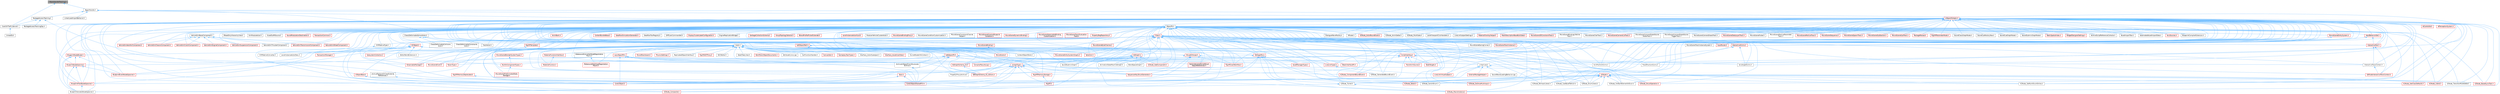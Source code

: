 digraph "ObjectHandleTracking.h"
{
 // INTERACTIVE_SVG=YES
 // LATEX_PDF_SIZE
  bgcolor="transparent";
  edge [fontname=Helvetica,fontsize=10,labelfontname=Helvetica,labelfontsize=10];
  node [fontname=Helvetica,fontsize=10,shape=box,height=0.2,width=0.4];
  Node1 [id="Node000001",label="ObjectHandleTracking.h",height=0.2,width=0.4,color="gray40", fillcolor="grey60", style="filled", fontcolor="black",tooltip=" "];
  Node1 -> Node2 [id="edge1_Node000001_Node000002",dir="back",color="steelblue1",style="solid",tooltip=" "];
  Node2 [id="Node000002",label="CookOnTheFlyServer.h",height=0.2,width=0.4,color="grey40", fillcolor="white", style="filled",URL="$dc/dca/CookOnTheFlyServer_8h.html",tooltip=" "];
  Node2 -> Node3 [id="edge2_Node000002_Node000003",dir="back",color="steelblue1",style="solid",tooltip=" "];
  Node3 [id="Node000003",label="UnrealEd.h",height=0.2,width=0.4,color="grey40", fillcolor="white", style="filled",URL="$d2/d5f/UnrealEd_8h.html",tooltip=" "];
  Node1 -> Node4 [id="edge3_Node000001_Node000004",dir="back",color="steelblue1",style="solid",tooltip=" "];
  Node4 [id="Node000004",label="ObjectHandle.h",height=0.2,width=0.4,color="grey40", fillcolor="white", style="filled",URL="$de/d34/ObjectHandle_8h.html",tooltip=" "];
  Node4 -> Node5 [id="edge4_Node000004_Node000005",dir="back",color="steelblue1",style="solid",tooltip=" "];
  Node5 [id="Node000005",label="Casts.h",height=0.2,width=0.4,color="grey40", fillcolor="white", style="filled",URL="$d4/d55/Casts_8h.html",tooltip=" "];
  Node5 -> Node6 [id="edge5_Node000005_Node000006",dir="back",color="steelblue1",style="solid",tooltip=" "];
  Node6 [id="Node000006",label="ArchiveReplaceOrClearExternal\lReferences.h",height=0.2,width=0.4,color="grey40", fillcolor="white", style="filled",URL="$d1/d53/ArchiveReplaceOrClearExternalReferences_8h.html",tooltip=" "];
  Node6 -> Node7 [id="edge6_Node000006_Node000007",dir="back",color="steelblue1",style="solid",tooltip=" "];
  Node7 [id="Node000007",label="CoreUObject.h",height=0.2,width=0.4,color="red", fillcolor="#FFF0F0", style="filled",URL="$d0/ded/CoreUObject_8h.html",tooltip=" "];
  Node5 -> Node14 [id="edge7_Node000005_Node000014",dir="back",color="steelblue1",style="solid",tooltip=" "];
  Node14 [id="Node000014",label="AttributeCurve.cpp",height=0.2,width=0.4,color="grey40", fillcolor="white", style="filled",URL="$de/d39/AttributeCurve_8cpp.html",tooltip=" "];
  Node5 -> Node15 [id="edge8_Node000005_Node000015",dir="back",color="steelblue1",style="solid",tooltip=" "];
  Node15 [id="Node000015",label="BlueprintNodeBinder.h",height=0.2,width=0.4,color="red", fillcolor="#FFF0F0", style="filled",URL="$de/dd8/BlueprintNodeBinder_8h.html",tooltip=" "];
  Node15 -> Node25 [id="edge9_Node000015_Node000025",dir="back",color="steelblue1",style="solid",tooltip=" "];
  Node25 [id="Node000025",label="BlueprintEventNodeSpawner.h",height=0.2,width=0.4,color="red", fillcolor="#FFF0F0", style="filled",URL="$d4/dd3/BlueprintEventNodeSpawner_8h.html",tooltip=" "];
  Node15 -> Node28 [id="edge10_Node000015_Node000028",dir="back",color="steelblue1",style="solid",tooltip=" "];
  Node28 [id="Node000028",label="BlueprintFieldNodeSpawner.h",height=0.2,width=0.4,color="red", fillcolor="#FFF0F0", style="filled",URL="$da/d70/BlueprintFieldNodeSpawner_8h.html",tooltip=" "];
  Node28 -> Node30 [id="edge11_Node000028_Node000030",dir="back",color="steelblue1",style="solid",tooltip=" "];
  Node30 [id="Node000030",label="BlueprintVariableNodeSpawner.h",height=0.2,width=0.4,color="grey40", fillcolor="white", style="filled",URL="$db/dba/BlueprintVariableNodeSpawner_8h.html",tooltip=" "];
  Node15 -> Node22 [id="edge12_Node000015_Node000022",dir="back",color="steelblue1",style="solid",tooltip=" "];
  Node22 [id="Node000022",label="BlueprintNodeSpawner.h",height=0.2,width=0.4,color="red", fillcolor="#FFF0F0", style="filled",URL="$d1/de9/BlueprintNodeSpawner_8h.html",tooltip=" "];
  Node22 -> Node25 [id="edge13_Node000022_Node000025",dir="back",color="steelblue1",style="solid",tooltip=" "];
  Node22 -> Node28 [id="edge14_Node000022_Node000028",dir="back",color="steelblue1",style="solid",tooltip=" "];
  Node22 -> Node30 [id="edge15_Node000022_Node000030",dir="back",color="steelblue1",style="solid",tooltip=" "];
  Node15 -> Node30 [id="edge16_Node000015_Node000030",dir="back",color="steelblue1",style="solid",tooltip=" "];
  Node5 -> Node22 [id="edge17_Node000005_Node000022",dir="back",color="steelblue1",style="solid",tooltip=" "];
  Node5 -> Node148 [id="edge18_Node000005_Node000148",dir="back",color="steelblue1",style="solid",tooltip=" "];
  Node148 [id="Node000148",label="CallFunctionHandler.h",height=0.2,width=0.4,color="grey40", fillcolor="white", style="filled",URL="$d3/d6d/CallFunctionHandler_8h.html",tooltip=" "];
  Node5 -> Node272 [id="edge19_Node000005_Node000272",dir="back",color="steelblue1",style="solid",tooltip=" "];
  Node272 [id="Node000272",label="CanvasItem.h",height=0.2,width=0.4,color="red", fillcolor="#FFF0F0", style="filled",URL="$dc/df2/CanvasItem_8h.html",tooltip=" "];
  Node5 -> Node274 [id="edge20_Node000005_Node000274",dir="back",color="steelblue1",style="solid",tooltip=" "];
  Node274 [id="Node000274",label="CompilerResultsLog.h",height=0.2,width=0.4,color="red", fillcolor="#FFF0F0", style="filled",URL="$dc/d68/CompilerResultsLog_8h.html",tooltip=" "];
  Node5 -> Node367 [id="edge21_Node000005_Node000367",dir="back",color="steelblue1",style="solid",tooltip=" "];
  Node367 [id="Node000367",label="ContextObjectStore.h",height=0.2,width=0.4,color="grey40", fillcolor="white", style="filled",URL="$d4/d39/ContextObjectStore_8h.html",tooltip=" "];
  Node5 -> Node7 [id="edge22_Node000005_Node000007",dir="back",color="steelblue1",style="solid",tooltip=" "];
  Node5 -> Node368 [id="edge23_Node000005_Node000368",dir="back",color="steelblue1",style="solid",tooltip=" "];
  Node368 [id="Node000368",label="CoreUObjectSharedPCH.h",height=0.2,width=0.4,color="red", fillcolor="#FFF0F0", style="filled",URL="$de/d2f/CoreUObjectSharedPCH_8h.html",tooltip=" "];
  Node5 -> Node370 [id="edge24_Node000005_Node000370",dir="back",color="steelblue1",style="solid",tooltip=" "];
  Node370 [id="Node000370",label="EdGraph.h",height=0.2,width=0.4,color="red", fillcolor="#FFF0F0", style="filled",URL="$dd/dae/EdGraph_8h.html",tooltip=" "];
  Node370 -> Node371 [id="edge25_Node000370_Node000371",dir="back",color="steelblue1",style="solid",tooltip=" "];
  Node371 [id="Node000371",label="AnimationStateMachineGraph.h",height=0.2,width=0.4,color="grey40", fillcolor="white", style="filled",URL="$d8/d25/AnimationStateMachineGraph_8h.html",tooltip=" "];
  Node370 -> Node372 [id="edge26_Node000370_Node000372",dir="back",color="steelblue1",style="solid",tooltip=" "];
  Node372 [id="Node000372",label="BlendSpaceGraph.h",height=0.2,width=0.4,color="grey40", fillcolor="white", style="filled",URL="$d6/d7f/BlendSpaceGraph_8h.html",tooltip=" "];
  Node370 -> Node374 [id="edge27_Node000370_Node000374",dir="back",color="steelblue1",style="solid",tooltip=" "];
  Node374 [id="Node000374",label="EdGraphSchema_K2.h",height=0.2,width=0.4,color="red", fillcolor="#FFF0F0", style="filled",URL="$d0/dcf/EdGraphSchema__K2_8h.html",tooltip=" "];
  Node374 -> Node306 [id="edge28_Node000374_Node000306",dir="back",color="steelblue1",style="solid",tooltip=" "];
  Node306 [id="Node000306",label="EdGraphSchema_K2_Actions.h",height=0.2,width=0.4,color="red", fillcolor="#FFF0F0", style="filled",URL="$d8/d9c/EdGraphSchema__K2__Actions_8h.html",tooltip=" "];
  Node370 -> Node306 [id="edge29_Node000370_Node000306",dir="back",color="steelblue1",style="solid",tooltip=" "];
  Node370 -> Node149 [id="edge30_Node000370_Node000149",dir="back",color="steelblue1",style="solid",tooltip=" "];
  Node149 [id="Node000149",label="K2Node_AddComponent.h",height=0.2,width=0.4,color="red", fillcolor="#FFF0F0", style="filled",URL="$d9/dc9/K2Node__AddComponent_8h.html",tooltip=" "];
  Node370 -> Node211 [id="edge31_Node000370_Node000211",dir="back",color="steelblue1",style="solid",tooltip=" "];
  Node211 [id="Node000211",label="K2Node_Composite.h",height=0.2,width=0.4,color="red", fillcolor="#FFF0F0", style="filled",URL="$d9/d9a/K2Node__Composite_8h.html",tooltip=" "];
  Node370 -> Node213 [id="edge32_Node000370_Node000213",dir="back",color="steelblue1",style="solid",tooltip=" "];
  Node213 [id="Node000213",label="K2Node_MacroInstance.h",height=0.2,width=0.4,color="red", fillcolor="#FFF0F0", style="filled",URL="$d1/d45/K2Node__MacroInstance_8h.html",tooltip=" "];
  Node370 -> Node558 [id="edge33_Node000370_Node000558",dir="back",color="steelblue1",style="solid",tooltip=" "];
  Node558 [id="Node000558",label="SoundSubmixGraph.h",height=0.2,width=0.4,color="grey40", fillcolor="white", style="filled",URL="$d9/d3d/SoundSubmixGraph_8h.html",tooltip=" "];
  Node5 -> Node559 [id="edge34_Node000005_Node000559",dir="back",color="steelblue1",style="solid",tooltip=" "];
  Node559 [id="Node000559",label="EdGraphPin.h",height=0.2,width=0.4,color="red", fillcolor="#FFF0F0", style="filled",URL="$da/d52/EdGraphPin_8h.html",tooltip=" "];
  Node559 -> Node30 [id="edge35_Node000559_Node000030",dir="back",color="steelblue1",style="solid",tooltip=" "];
  Node559 -> Node274 [id="edge36_Node000559_Node000274",dir="back",color="steelblue1",style="solid",tooltip=" "];
  Node559 -> Node374 [id="edge37_Node000559_Node000374",dir="back",color="steelblue1",style="solid",tooltip=" "];
  Node559 -> Node306 [id="edge38_Node000559_Node000306",dir="back",color="steelblue1",style="solid",tooltip=" "];
  Node559 -> Node176 [id="edge39_Node000559_Node000176",dir="back",color="steelblue1",style="solid",tooltip=" "];
  Node176 [id="Node000176",label="K2Node_DoOnceMultiInput.h",height=0.2,width=0.4,color="red", fillcolor="#FFF0F0", style="filled",URL="$d8/db3/K2Node__DoOnceMultiInput_8h.html",tooltip=" "];
  Node559 -> Node213 [id="edge40_Node000559_Node000213",dir="back",color="steelblue1",style="solid",tooltip=" "];
  Node559 -> Node247 [id="edge41_Node000559_Node000247",dir="back",color="steelblue1",style="solid",tooltip=" "];
  Node247 [id="Node000247",label="K2Node_Select.h",height=0.2,width=0.4,color="red", fillcolor="#FFF0F0", style="filled",URL="$d2/de5/K2Node__Select_8h.html",tooltip=" "];
  Node559 -> Node256 [id="edge42_Node000559_Node000256",dir="back",color="steelblue1",style="solid",tooltip=" "];
  Node256 [id="Node000256",label="K2Node_SwitchEnum.h",height=0.2,width=0.4,color="grey40", fillcolor="white", style="filled",URL="$d1/df5/K2Node__SwitchEnum_8h.html",tooltip=" "];
  Node559 -> Node210 [id="edge43_Node000559_Node000210",dir="back",color="steelblue1",style="solid",tooltip=" "];
  Node210 [id="Node000210",label="K2Node_Tunnel.h",height=0.2,width=0.4,color="grey40", fillcolor="white", style="filled",URL="$d2/d04/K2Node__Tunnel_8h.html",tooltip=" "];
  Node210 -> Node211 [id="edge44_Node000210_Node000211",dir="back",color="steelblue1",style="solid",tooltip=" "];
  Node210 -> Node213 [id="edge45_Node000210_Node000213",dir="back",color="steelblue1",style="solid",tooltip=" "];
  Node5 -> Node306 [id="edge46_Node000005_Node000306",dir="back",color="steelblue1",style="solid",tooltip=" "];
  Node5 -> Node645 [id="edge47_Node000005_Node000645",dir="back",color="steelblue1",style="solid",tooltip=" "];
  Node645 [id="Node000645",label="EditorWorldExtension.h",height=0.2,width=0.4,color="grey40", fillcolor="white", style="filled",URL="$d8/d54/EditorWorldExtension_8h.html",tooltip=" "];
  Node5 -> Node646 [id="edge48_Node000005_Node000646",dir="back",color="steelblue1",style="solid",tooltip=" "];
  Node646 [id="Node000646",label="GameplayTaskTypes.h",height=0.2,width=0.4,color="red", fillcolor="#FFF0F0", style="filled",URL="$d0/da0/GameplayTaskTypes_8h.html",tooltip=" "];
  Node5 -> Node757 [id="edge49_Node000005_Node000757",dir="back",color="steelblue1",style="solid",tooltip=" "];
  Node757 [id="Node000757",label="Interface_ActorSubobject.h",height=0.2,width=0.4,color="grey40", fillcolor="white", style="filled",URL="$de/d00/Interface__ActorSubobject_8h.html",tooltip=" "];
  Node5 -> Node758 [id="edge50_Node000005_Node000758",dir="back",color="steelblue1",style="solid",tooltip=" "];
  Node758 [id="Node000758",label="Interface_AssetUserData.h",height=0.2,width=0.4,color="red", fillcolor="#FFF0F0", style="filled",URL="$de/d85/Interface__AssetUserData_8h.html",tooltip=" "];
  Node5 -> Node1545 [id="edge51_Node000005_Node001545",dir="back",color="steelblue1",style="solid",tooltip=" "];
  Node1545 [id="Node001545",label="KismetNodeInfoContext.h",height=0.2,width=0.4,color="grey40", fillcolor="white", style="filled",URL="$d3/dfc/KismetNodeInfoContext_8h.html",tooltip=" "];
  Node5 -> Node2354 [id="edge52_Node000005_Node002354",dir="back",color="steelblue1",style="solid",tooltip=" "];
  Node2354 [id="Node002354",label="LazyObjectPtr.h",height=0.2,width=0.4,color="red", fillcolor="#FFF0F0", style="filled",URL="$d0/d2a/LazyObjectPtr_8h.html",tooltip=" "];
  Node2354 -> Node2355 [id="edge53_Node002354_Node002355",dir="back",color="steelblue1",style="solid",tooltip=" "];
  Node2355 [id="Node002355",label="ArchiveUObjectFromStructured\lArchive.h",height=0.2,width=0.4,color="grey40", fillcolor="white", style="filled",URL="$d2/d52/ArchiveUObjectFromStructuredArchive_8h.html",tooltip=" "];
  Node2355 -> Node368 [id="edge54_Node002355_Node000368",dir="back",color="steelblue1",style="solid",tooltip=" "];
  Node2354 -> Node7 [id="edge55_Node002354_Node000007",dir="back",color="steelblue1",style="solid",tooltip=" "];
  Node2354 -> Node368 [id="edge56_Node002354_Node000368",dir="back",color="steelblue1",style="solid",tooltip=" "];
  Node2354 -> Node2359 [id="edge57_Node002354_Node002359",dir="back",color="steelblue1",style="solid",tooltip=" "];
  Node2359 [id="Node002359",label="LinkerLoad.h",height=0.2,width=0.4,color="grey40", fillcolor="white", style="filled",URL="$d7/def/LinkerLoad_8h.html",tooltip=" "];
  Node2359 -> Node7 [id="edge58_Node002359_Node000007",dir="back",color="steelblue1",style="solid",tooltip=" "];
  Node2359 -> Node368 [id="edge59_Node002359_Node000368",dir="back",color="steelblue1",style="solid",tooltip=" "];
  Node2359 -> Node930 [id="edge60_Node002359_Node000930",dir="back",color="steelblue1",style="solid",tooltip=" "];
  Node930 [id="Node000930",label="ExternalPackageHelper.h",height=0.2,width=0.4,color="red", fillcolor="#FFF0F0", style="filled",URL="$d3/d2f/ExternalPackageHelper_8h.html",tooltip=" "];
  Node2359 -> Node40 [id="edge61_Node002359_Node000040",dir="back",color="steelblue1",style="solid",tooltip=" "];
  Node40 [id="Node000040",label="K2Node.h",height=0.2,width=0.4,color="red", fillcolor="#FFF0F0", style="filled",URL="$d5/d94/K2Node_8h.html",tooltip=" "];
  Node40 -> Node28 [id="edge62_Node000040_Node000028",dir="back",color="steelblue1",style="solid",tooltip=" "];
  Node40 -> Node136 [id="edge63_Node000040_Node000136",dir="back",color="steelblue1",style="solid",tooltip=" "];
  Node136 [id="Node000136",label="K2Node_BaseAsyncTask.h",height=0.2,width=0.4,color="red", fillcolor="#FFF0F0", style="filled",URL="$d5/db7/K2Node__BaseAsyncTask_8h.html",tooltip=" "];
  Node40 -> Node145 [id="edge64_Node000040_Node000145",dir="back",color="steelblue1",style="solid",tooltip=" "];
  Node145 [id="Node000145",label="K2Node_BitmaskLiteral.h",height=0.2,width=0.4,color="grey40", fillcolor="white", style="filled",URL="$dc/de6/K2Node__BitmaskLiteral_8h.html",tooltip=" "];
  Node40 -> Node165 [id="edge65_Node000040_Node000165",dir="back",color="steelblue1",style="solid",tooltip=" "];
  Node165 [id="Node000165",label="K2Node_CastByteToEnum.h",height=0.2,width=0.4,color="grey40", fillcolor="white", style="filled",URL="$d7/dcf/K2Node__CastByteToEnum_8h.html",tooltip=" "];
  Node40 -> Node176 [id="edge66_Node000040_Node000176",dir="back",color="steelblue1",style="solid",tooltip=" "];
  Node40 -> Node217 [id="edge67_Node000040_Node000217",dir="back",color="steelblue1",style="solid",tooltip=" "];
  Node217 [id="Node000217",label="K2Node_EnumLiteral.h",height=0.2,width=0.4,color="grey40", fillcolor="white", style="filled",URL="$d3/d1c/K2Node__EnumLiteral_8h.html",tooltip=" "];
  Node40 -> Node220 [id="edge68_Node000040_Node000220",dir="back",color="steelblue1",style="solid",tooltip=" "];
  Node220 [id="Node000220",label="K2Node_ForEachElementInEnum.h",height=0.2,width=0.4,color="grey40", fillcolor="white", style="filled",URL="$d2/d15/K2Node__ForEachElementInEnum_8h.html",tooltip=" "];
  Node40 -> Node224 [id="edge69_Node000040_Node000224",dir="back",color="steelblue1",style="solid",tooltip=" "];
  Node224 [id="Node000224",label="K2Node_GetClassDefaults.h",height=0.2,width=0.4,color="red", fillcolor="#FFF0F0", style="filled",URL="$d8/d5e/K2Node__GetClassDefaults_8h.html",tooltip=" "];
  Node40 -> Node228 [id="edge70_Node000040_Node000228",dir="back",color="steelblue1",style="solid",tooltip=" "];
  Node228 [id="Node000228",label="K2Node_GetNumEnumEntries.h",height=0.2,width=0.4,color="grey40", fillcolor="white", style="filled",URL="$d6/d60/K2Node__GetNumEnumEntries_8h.html",tooltip=" "];
  Node40 -> Node236 [id="edge71_Node000040_Node000236",dir="back",color="steelblue1",style="solid",tooltip=" "];
  Node236 [id="Node000236",label="K2Node_Literal.h",height=0.2,width=0.4,color="red", fillcolor="#FFF0F0", style="filled",URL="$da/d6c/K2Node__Literal_8h.html",tooltip=" "];
  Node40 -> Node213 [id="edge72_Node000040_Node000213",dir="back",color="steelblue1",style="solid",tooltip=" "];
  Node40 -> Node247 [id="edge73_Node000040_Node000247",dir="back",color="steelblue1",style="solid",tooltip=" "];
  Node40 -> Node254 [id="edge74_Node000040_Node000254",dir="back",color="steelblue1",style="solid",tooltip=" "];
  Node254 [id="Node000254",label="K2Node_StructOperation.h",height=0.2,width=0.4,color="red", fillcolor="#FFF0F0", style="filled",URL="$d1/d1c/K2Node__StructOperation_8h.html",tooltip=" "];
  Node40 -> Node256 [id="edge75_Node000040_Node000256",dir="back",color="steelblue1",style="solid",tooltip=" "];
  Node40 -> Node263 [id="edge76_Node000040_Node000263",dir="back",color="steelblue1",style="solid",tooltip=" "];
  Node263 [id="Node000263",label="K2Node_TransitionRuleGetter.h",height=0.2,width=0.4,color="grey40", fillcolor="white", style="filled",URL="$da/d0d/K2Node__TransitionRuleGetter_8h.html",tooltip=" "];
  Node40 -> Node210 [id="edge77_Node000040_Node000210",dir="back",color="steelblue1",style="solid",tooltip=" "];
  Node2359 -> Node553 [id="edge78_Node002359_Node000553",dir="back",color="steelblue1",style="solid",tooltip=" "];
  Node553 [id="Node000553",label="SoundWaveLoadingBehavior.cpp",height=0.2,width=0.4,color="grey40", fillcolor="white", style="filled",URL="$d7/d95/SoundWaveLoadingBehavior_8cpp.html",tooltip=" "];
  Node2354 -> Node2360 [id="edge79_Node002354_Node002360",dir="back",color="steelblue1",style="solid",tooltip=" "];
  Node2360 [id="Node002360",label="UnrealType.h",height=0.2,width=0.4,color="red", fillcolor="#FFF0F0", style="filled",URL="$d6/d2f/UnrealType_8h.html",tooltip=" "];
  Node2360 -> Node30 [id="edge80_Node002360_Node000030",dir="back",color="steelblue1",style="solid",tooltip=" "];
  Node2360 -> Node7 [id="edge81_Node002360_Node000007",dir="back",color="steelblue1",style="solid",tooltip=" "];
  Node2360 -> Node368 [id="edge82_Node002360_Node000368",dir="back",color="steelblue1",style="solid",tooltip=" "];
  Node2360 -> Node306 [id="edge83_Node002360_Node000306",dir="back",color="steelblue1",style="solid",tooltip=" "];
  Node2360 -> Node198 [id="edge84_Node002360_Node000198",dir="back",color="steelblue1",style="solid",tooltip=" "];
  Node198 [id="Node000198",label="K2Node_ComponentBoundEvent.h",height=0.2,width=0.4,color="red", fillcolor="#FFF0F0", style="filled",URL="$d7/d15/K2Node__ComponentBoundEvent_8h.html",tooltip=" "];
  Node2360 -> Node199 [id="edge85_Node002360_Node000199",dir="back",color="steelblue1",style="solid",tooltip=" "];
  Node199 [id="Node000199",label="K2Node_GeneratedBoundEvent.h",height=0.2,width=0.4,color="grey40", fillcolor="white", style="filled",URL="$d4/dc1/K2Node__GeneratedBoundEvent_8h.html",tooltip=" "];
  Node2360 -> Node254 [id="edge86_Node002360_Node000254",dir="back",color="steelblue1",style="solid",tooltip=" "];
  Node2360 -> Node3340 [id="edge87_Node002360_Node003340",dir="back",color="steelblue1",style="solid",tooltip=" "];
  Node3340 [id="Node003340",label="PropertyProxyArchive.h",height=0.2,width=0.4,color="grey40", fillcolor="white", style="filled",URL="$d7/d1f/PropertyProxyArchive_8h.html",tooltip=" "];
  Node2360 -> Node407 [id="edge88_Node002360_Node000407",dir="back",color="steelblue1",style="solid",tooltip=" "];
  Node407 [id="Node000407",label="RigVM.h",height=0.2,width=0.4,color="red", fillcolor="#FFF0F0", style="filled",URL="$d0/d5e/RigVM_8h.html",tooltip=" "];
  Node2360 -> Node2668 [id="edge89_Node002360_Node002668",dir="back",color="steelblue1",style="solid",tooltip=" "];
  Node2668 [id="Node002668",label="RigVMMemoryStorage.h",height=0.2,width=0.4,color="red", fillcolor="#FFF0F0", style="filled",URL="$d1/dd5/RigVMMemoryStorage_8h.html",tooltip=" "];
  Node2668 -> Node407 [id="edge90_Node002668_Node000407",dir="back",color="steelblue1",style="solid",tooltip=" "];
  Node2360 -> Node3124 [id="edge91_Node002360_Node003124",dir="back",color="steelblue1",style="solid",tooltip=" "];
  Node3124 [id="Node003124",label="SequencerKeyStructGenerator.h",height=0.2,width=0.4,color="red", fillcolor="#FFF0F0", style="filled",URL="$d1/df1/SequencerKeyStructGenerator_8h.html",tooltip=" "];
  Node2360 -> Node2671 [id="edge92_Node002360_Node002671",dir="back",color="steelblue1",style="solid",tooltip=" "];
  Node2671 [id="Node002671",label="Stack.h",height=0.2,width=0.4,color="red", fillcolor="#FFF0F0", style="filled",URL="$dc/db6/Stack_8h.html",tooltip=" "];
  Node2671 -> Node7 [id="edge93_Node002671_Node000007",dir="back",color="steelblue1",style="solid",tooltip=" "];
  Node2671 -> Node368 [id="edge94_Node002671_Node000368",dir="back",color="steelblue1",style="solid",tooltip=" "];
  Node5 -> Node3354 [id="edge95_Node000005_Node003354",dir="back",color="steelblue1",style="solid",tooltip=" "];
  Node3354 [id="Node003354",label="LiveLinkTypes.h",height=0.2,width=0.4,color="red", fillcolor="#FFF0F0", style="filled",URL="$d2/d4c/LiveLinkTypes_8h.html",tooltip=" "];
  Node3354 -> Node3361 [id="edge96_Node003354_Node003361",dir="back",color="steelblue1",style="solid",tooltip=" "];
  Node3361 [id="Node003361",label="LiveLinkVirtualSubject.h",height=0.2,width=0.4,color="red", fillcolor="#FFF0F0", style="filled",URL="$d2/de5/LiveLinkVirtualSubject_8h.html",tooltip=" "];
  Node5 -> Node2944 [id="edge97_Node000005_Node002944",dir="back",color="steelblue1",style="solid",tooltip=" "];
  Node2944 [id="Node002944",label="MaterialFunction.h",height=0.2,width=0.4,color="red", fillcolor="#FFF0F0", style="filled",URL="$d7/dde/MaterialFunction_8h.html",tooltip=" "];
  Node5 -> Node2945 [id="edge98_Node000005_Node002945",dir="back",color="steelblue1",style="solid",tooltip=" "];
  Node2945 [id="Node002945",label="MaterialFunctionInterface.h",height=0.2,width=0.4,color="red", fillcolor="#FFF0F0", style="filled",URL="$d7/d41/MaterialFunctionInterface_8h.html",tooltip=" "];
  Node2945 -> Node2944 [id="edge99_Node002945_Node002944",dir="back",color="steelblue1",style="solid",tooltip=" "];
  Node5 -> Node3283 [id="edge100_Node000005_Node003283",dir="back",color="steelblue1",style="solid",tooltip=" "];
  Node3283 [id="Node003283",label="MetasoundConverterNodeRegistration\lMacro.h",height=0.2,width=0.4,color="grey40", fillcolor="white", style="filled",URL="$d1/de5/MetasoundConverterNodeRegistrationMacro_8h.html",tooltip=" "];
  Node3283 -> Node3249 [id="edge101_Node003283_Node003249",dir="back",color="steelblue1",style="solid",tooltip=" "];
  Node3249 [id="Node003249",label="MetasoundDataTypeRegistration\lMacro.h",height=0.2,width=0.4,color="red", fillcolor="#FFF0F0", style="filled",URL="$d1/d2b/MetasoundDataTypeRegistrationMacro_8h.html",tooltip=" "];
  Node5 -> Node3249 [id="edge102_Node000005_Node003249",dir="back",color="steelblue1",style="solid",tooltip=" "];
  Node5 -> Node3392 [id="edge103_Node000005_Node003392",dir="back",color="steelblue1",style="solid",tooltip=" "];
  Node3392 [id="Node003392",label="MoverBlackboard.h",height=0.2,width=0.4,color="red", fillcolor="#FFF0F0", style="filled",URL="$d2/d87/MoverBlackboard_8h.html",tooltip=" "];
  Node5 -> Node2536 [id="edge104_Node000005_Node002536",dir="back",color="steelblue1",style="solid",tooltip=" "];
  Node2536 [id="Node002536",label="MovieScene.h",height=0.2,width=0.4,color="red", fillcolor="#FFF0F0", style="filled",URL="$df/da9/MovieScene_8h.html",tooltip=" "];
  Node5 -> Node3393 [id="edge105_Node000005_Node003393",dir="back",color="steelblue1",style="solid",tooltip=" "];
  Node3393 [id="Node003393",label="MovieSceneBlenderSystemTypes.h",height=0.2,width=0.4,color="red", fillcolor="#FFF0F0", style="filled",URL="$d2/d8b/MovieSceneBlenderSystemTypes_8h.html",tooltip=" "];
  Node3393 -> Node3131 [id="edge106_Node003393_Node003131",dir="back",color="steelblue1",style="solid",tooltip=" "];
  Node3131 [id="Node003131",label="BuiltInComponentTypes.h",height=0.2,width=0.4,color="red", fillcolor="#FFF0F0", style="filled",URL="$dc/d94/BuiltInComponentTypes_8h.html",tooltip=" "];
  Node3131 -> Node1932 [id="edge107_Node003131_Node001932",dir="back",color="steelblue1",style="solid",tooltip=" "];
  Node1932 [id="Node001932",label="MovieScenePreAnimatedState\lStorage.h",height=0.2,width=0.4,color="red", fillcolor="#FFF0F0", style="filled",URL="$db/d56/MovieScenePreAnimatedStateStorage_8h.html",tooltip=" "];
  Node5 -> Node3394 [id="edge108_Node000005_Node003394",dir="back",color="steelblue1",style="solid",tooltip=" "];
  Node3394 [id="Node003394",label="MovieSceneEntitySystemGraphs.h",height=0.2,width=0.4,color="red", fillcolor="#FFF0F0", style="filled",URL="$dd/ded/MovieSceneEntitySystemGraphs_8h.html",tooltip=" "];
  Node5 -> Node1932 [id="edge109_Node000005_Node001932",dir="back",color="steelblue1",style="solid",tooltip=" "];
  Node5 -> Node1060 [id="edge110_Node000005_Node001060",dir="back",color="steelblue1",style="solid",tooltip=" "];
  Node1060 [id="Node001060",label="PhysicsSettings.h",height=0.2,width=0.4,color="red", fillcolor="#FFF0F0", style="filled",URL="$d7/db9/PhysicsSettings_8h.html",tooltip=" "];
  Node5 -> Node3340 [id="edge111_Node000005_Node003340",dir="back",color="steelblue1",style="solid",tooltip=" "];
  Node5 -> Node3395 [id="edge112_Node000005_Node003395",dir="back",color="steelblue1",style="solid",tooltip=" "];
  Node3395 [id="Node003395",label="ReplicatedObjectInterface.h",height=0.2,width=0.4,color="grey40", fillcolor="white", style="filled",URL="$de/d70/ReplicatedObjectInterface_8h.html",tooltip=" "];
  Node5 -> Node3396 [id="edge113_Node000005_Node003396",dir="back",color="steelblue1",style="solid",tooltip=" "];
  Node3396 [id="Node003396",label="RigVMASTProxy.h",height=0.2,width=0.4,color="red", fillcolor="#FFF0F0", style="filled",URL="$d4/d56/RigVMASTProxy_8h.html",tooltip=" "];
  Node5 -> Node2668 [id="edge114_Node000005_Node002668",dir="back",color="steelblue1",style="solid",tooltip=" "];
  Node5 -> Node3397 [id="edge115_Node000005_Node003397",dir="back",color="steelblue1",style="solid",tooltip=" "];
  Node3397 [id="Node003397",label="RigVMUserWorkflow.h",height=0.2,width=0.4,color="red", fillcolor="#FFF0F0", style="filled",URL="$dd/dd0/RigVMUserWorkflow_8h.html",tooltip=" "];
  Node5 -> Node189 [id="edge116_Node000005_Node000189",dir="back",color="steelblue1",style="solid",tooltip=" "];
  Node189 [id="Node000189",label="SSCSEditor.h",height=0.2,width=0.4,color="grey40", fillcolor="white", style="filled",URL="$d0/d2e/SSCSEditor_8h.html",tooltip=" "];
  Node5 -> Node3398 [id="edge117_Node000005_Node003398",dir="back",color="steelblue1",style="solid",tooltip=" "];
  Node3398 [id="Node003398",label="ScriptInterface.h",height=0.2,width=0.4,color="red", fillcolor="#FFF0F0", style="filled",URL="$da/d56/ScriptInterface_8h.html",tooltip=" "];
  Node3398 -> Node2120 [id="edge118_Node003398_Node002120",dir="back",color="steelblue1",style="solid",tooltip=" "];
  Node2120 [id="Node002120",label="AxisAngleGizmo.h",height=0.2,width=0.4,color="grey40", fillcolor="white", style="filled",URL="$d1/d0b/AxisAngleGizmo_8h.html",tooltip=" "];
  Node3398 -> Node2121 [id="edge119_Node003398_Node002121",dir="back",color="steelblue1",style="solid",tooltip=" "];
  Node2121 [id="Node002121",label="AxisPositionGizmo.h",height=0.2,width=0.4,color="grey40", fillcolor="white", style="filled",URL="$d1/d25/AxisPositionGizmo_8h.html",tooltip=" "];
  Node3398 -> Node3131 [id="edge120_Node003398_Node003131",dir="back",color="steelblue1",style="solid",tooltip=" "];
  Node3398 -> Node7 [id="edge121_Node003398_Node000007",dir="back",color="steelblue1",style="solid",tooltip=" "];
  Node3398 -> Node368 [id="edge122_Node003398_Node000368",dir="back",color="steelblue1",style="solid",tooltip=" "];
  Node3398 -> Node2122 [id="edge123_Node003398_Node002122",dir="back",color="steelblue1",style="solid",tooltip=" "];
  Node2122 [id="Node002122",label="PlanePositionGizmo.h",height=0.2,width=0.4,color="grey40", fillcolor="white", style="filled",URL="$d0/df0/PlanePositionGizmo_8h.html",tooltip=" "];
  Node3398 -> Node2118 [id="edge124_Node003398_Node002118",dir="back",color="steelblue1",style="solid",tooltip=" "];
  Node2118 [id="Node002118",label="StateTargets.h",height=0.2,width=0.4,color="red", fillcolor="#FFF0F0", style="filled",URL="$de/d0d/StateTargets_8h.html",tooltip=" "];
  Node3398 -> Node2126 [id="edge125_Node003398_Node002126",dir="back",color="steelblue1",style="solid",tooltip=" "];
  Node2126 [id="Node002126",label="TransformSources.h",height=0.2,width=0.4,color="red", fillcolor="#FFF0F0", style="filled",URL="$d3/ddb/TransformSources_8h.html",tooltip=" "];
  Node3398 -> Node2360 [id="edge126_Node003398_Node002360",dir="back",color="steelblue1",style="solid",tooltip=" "];
  Node3398 -> Node3452 [id="edge127_Node003398_Node003452",dir="back",color="steelblue1",style="solid",tooltip=" "];
  Node3452 [id="Node003452",label="WeakInterfacePtr.h",height=0.2,width=0.4,color="red", fillcolor="#FFF0F0", style="filled",URL="$da/d4e/WeakInterfacePtr_8h.html",tooltip=" "];
  Node5 -> Node2132 [id="edge128_Node000005_Node002132",dir="back",color="steelblue1",style="solid",tooltip=" "];
  Node2132 [id="Node002132",label="Selection.h",height=0.2,width=0.4,color="red", fillcolor="#FFF0F0", style="filled",URL="$d9/d60/Editor_2UnrealEd_2Public_2Selection_8h.html",tooltip=" "];
  Node5 -> Node3124 [id="edge129_Node000005_Node003124",dir="back",color="steelblue1",style="solid",tooltip=" "];
  Node5 -> Node3496 [id="edge130_Node000005_Node003496",dir="back",color="steelblue1",style="solid",tooltip=" "];
  Node3496 [id="Node003496",label="SoftObjectPtr.h",height=0.2,width=0.4,color="red", fillcolor="#FFF0F0", style="filled",URL="$d8/d46/SoftObjectPtr_8h.html",tooltip=" "];
  Node3496 -> Node2355 [id="edge131_Node003496_Node002355",dir="back",color="steelblue1",style="solid",tooltip=" "];
  Node3496 -> Node3547 [id="edge132_Node003496_Node003547",dir="back",color="steelblue1",style="solid",tooltip=" "];
  Node3547 [id="Node003547",label="AssetManagerTypes.h",height=0.2,width=0.4,color="red", fillcolor="#FFF0F0", style="filled",URL="$d6/d98/AssetManagerTypes_8h.html",tooltip=" "];
  Node3496 -> Node7 [id="edge133_Node003496_Node000007",dir="back",color="steelblue1",style="solid",tooltip=" "];
  Node3496 -> Node368 [id="edge134_Node003496_Node000368",dir="back",color="steelblue1",style="solid",tooltip=" "];
  Node3496 -> Node3561 [id="edge135_Node003496_Node003561",dir="back",color="steelblue1",style="solid",tooltip=" "];
  Node3561 [id="Node003561",label="InteractiveToolsContext.h",height=0.2,width=0.4,color="grey40", fillcolor="white", style="filled",URL="$d2/dfe/InteractiveToolsContext_8h.html",tooltip=" "];
  Node3561 -> Node825 [id="edge136_Node003561_Node000825",dir="back",color="steelblue1",style="solid",tooltip=" "];
  Node825 [id="Node000825",label="EdModeInteractiveToolsContext.h",height=0.2,width=0.4,color="red", fillcolor="#FFF0F0", style="filled",URL="$d7/da4/EdModeInteractiveToolsContext_8h.html",tooltip=" "];
  Node3496 -> Node2359 [id="edge137_Node003496_Node002359",dir="back",color="steelblue1",style="solid",tooltip=" "];
  Node3496 -> Node344 [id="edge138_Node003496_Node000344",dir="back",color="steelblue1",style="solid",tooltip=" "];
  Node344 [id="Node000344",label="MovieSceneEvent.h",height=0.2,width=0.4,color="red", fillcolor="#FFF0F0", style="filled",URL="$dc/d97/MovieSceneEvent_8h.html",tooltip=" "];
  Node3496 -> Node1686 [id="edge139_Node003496_Node001686",dir="back",color="steelblue1",style="solid",tooltip=" "];
  Node1686 [id="Node001686",label="ParamType.h",height=0.2,width=0.4,color="red", fillcolor="#FFF0F0", style="filled",URL="$d5/daf/ParamType_8h.html",tooltip=" "];
  Node3496 -> Node3577 [id="edge140_Node003496_Node003577",dir="back",color="steelblue1",style="solid",tooltip=" "];
  Node3577 [id="Node003577",label="StreamableManager.h",height=0.2,width=0.4,color="red", fillcolor="#FFF0F0", style="filled",URL="$d2/dd8/StreamableManager_8h.html",tooltip=" "];
  Node3496 -> Node3579 [id="edge141_Node003496_Node003579",dir="back",color="steelblue1",style="solid",tooltip=" "];
  Node3579 [id="Node003579",label="TestUndeclaredScriptStruct\lObjectReferences.h",height=0.2,width=0.4,color="red", fillcolor="#FFF0F0", style="filled",URL="$d0/d40/TestUndeclaredScriptStructObjectReferences_8h.html",tooltip=" "];
  Node3496 -> Node2360 [id="edge142_Node003496_Node002360",dir="back",color="steelblue1",style="solid",tooltip=" "];
  Node5 -> Node2671 [id="edge143_Node000005_Node002671",dir="back",color="steelblue1",style="solid",tooltip=" "];
  Node5 -> Node2118 [id="edge144_Node000005_Node002118",dir="back",color="steelblue1",style="solid",tooltip=" "];
  Node5 -> Node3581 [id="edge145_Node000005_Node003581",dir="back",color="steelblue1",style="solid",tooltip=" "];
  Node3581 [id="Node003581",label="StateTreeLinker.h",height=0.2,width=0.4,color="grey40", fillcolor="white", style="filled",URL="$de/d02/StateTreeLinker_8h.html",tooltip=" "];
  Node5 -> Node3577 [id="edge146_Node000005_Node003577",dir="back",color="steelblue1",style="solid",tooltip=" "];
  Node5 -> Node3582 [id="edge147_Node000005_Node003582",dir="back",color="steelblue1",style="solid",tooltip=" "];
  Node3582 [id="Node003582",label="StructOnScope.h",height=0.2,width=0.4,color="red", fillcolor="#FFF0F0", style="filled",URL="$df/dbd/StructOnScope_8h.html",tooltip=" "];
  Node3582 -> Node7 [id="edge148_Node003582_Node000007",dir="back",color="steelblue1",style="solid",tooltip=" "];
  Node3582 -> Node368 [id="edge149_Node003582_Node000368",dir="back",color="steelblue1",style="solid",tooltip=" "];
  Node3582 -> Node3354 [id="edge150_Node003582_Node003354",dir="back",color="steelblue1",style="solid",tooltip=" "];
  Node3582 -> Node3397 [id="edge151_Node003582_Node003397",dir="back",color="steelblue1",style="solid",tooltip=" "];
  Node3582 -> Node3124 [id="edge152_Node003582_Node003124",dir="back",color="steelblue1",style="solid",tooltip=" "];
  Node5 -> Node3596 [id="edge153_Node000005_Node003596",dir="back",color="steelblue1",style="solid",tooltip=" "];
  Node3596 [id="Node003596",label="SubsystemCollection.h",height=0.2,width=0.4,color="red", fillcolor="#FFF0F0", style="filled",URL="$df/dcd/SubsystemCollection_8h.html",tooltip=" "];
  Node5 -> Node2126 [id="edge154_Node000005_Node002126",dir="back",color="steelblue1",style="solid",tooltip=" "];
  Node5 -> Node2360 [id="edge155_Node000005_Node002360",dir="back",color="steelblue1",style="solid",tooltip=" "];
  Node5 -> Node3452 [id="edge156_Node000005_Node003452",dir="back",color="steelblue1",style="solid",tooltip=" "];
  Node5 -> Node920 [id="edge157_Node000005_Node000920",dir="back",color="steelblue1",style="solid",tooltip=" "];
  Node920 [id="Node000920",label="WorkflowUObjectDocuments.h",height=0.2,width=0.4,color="red", fillcolor="#FFF0F0", style="filled",URL="$d1/db5/WorkflowUObjectDocuments_8h.html",tooltip=" "];
  Node4 -> Node2359 [id="edge158_Node000004_Node002359",dir="back",color="steelblue1",style="solid",tooltip=" "];
  Node4 -> Node3598 [id="edge159_Node000004_Node003598",dir="back",color="steelblue1",style="solid",tooltip=" "];
  Node3598 [id="Node003598",label="LinkerLoadImportBehavior.h",height=0.2,width=0.4,color="grey40", fillcolor="white", style="filled",URL="$d6/dea/LinkerLoadImportBehavior_8h.html",tooltip=" "];
  Node4 -> Node3599 [id="edge160_Node000004_Node003599",dir="back",color="steelblue1",style="solid",tooltip=" "];
  Node3599 [id="Node003599",label="ObjectPtr.h",height=0.2,width=0.4,color="grey40", fillcolor="white", style="filled",URL="$d6/d75/ObjectPtr_8h.html",tooltip=" "];
  Node3599 -> Node2142 [id="edge161_Node003599_Node002142",dir="back",color="steelblue1",style="solid",tooltip=" "];
  Node2142 [id="Node002142",label="AnimBank.h",height=0.2,width=0.4,color="red", fillcolor="#FFF0F0", style="filled",URL="$d6/dc9/AnimBank_8h.html",tooltip=" "];
  Node3599 -> Node371 [id="edge162_Node003599_Node000371",dir="back",color="steelblue1",style="solid",tooltip=" "];
  Node3599 -> Node3600 [id="edge163_Node003599_Node003600",dir="back",color="steelblue1",style="solid",tooltip=" "];
  Node3600 [id="Node003600",label="ArchiveScriptReferenceCollector.h",height=0.2,width=0.4,color="grey40", fillcolor="white", style="filled",URL="$dd/dc1/ArchiveScriptReferenceCollector_8h.html",tooltip=" "];
  Node3599 -> Node2355 [id="edge164_Node003599_Node002355",dir="back",color="steelblue1",style="solid",tooltip=" "];
  Node3599 -> Node3601 [id="edge165_Node003599_Node003601",dir="back",color="steelblue1",style="solid",tooltip=" "];
  Node3601 [id="Node003601",label="AssetImportTask.h",height=0.2,width=0.4,color="grey40", fillcolor="white", style="filled",URL="$d7/d65/AssetImportTask_8h.html",tooltip=" "];
  Node3599 -> Node3547 [id="edge166_Node003599_Node003547",dir="back",color="steelblue1",style="solid",tooltip=" "];
  Node3599 -> Node3602 [id="edge167_Node003599_Node003602",dir="back",color="steelblue1",style="solid",tooltip=" "];
  Node3602 [id="Node003602",label="AutomatedAssetImportData.h",height=0.2,width=0.4,color="grey40", fillcolor="white", style="filled",URL="$dd/d4f/AutomatedAssetImportData_8h.html",tooltip=" "];
  Node3599 -> Node2120 [id="edge168_Node003599_Node002120",dir="back",color="steelblue1",style="solid",tooltip=" "];
  Node3599 -> Node2121 [id="edge169_Node003599_Node002121",dir="back",color="steelblue1",style="solid",tooltip=" "];
  Node3599 -> Node3603 [id="edge170_Node003599_Node003603",dir="back",color="steelblue1",style="solid",tooltip=" "];
  Node3603 [id="Node003603",label="AxisSources.h",height=0.2,width=0.4,color="red", fillcolor="#FFF0F0", style="filled",URL="$d6/dfa/AxisSources_8h.html",tooltip=" "];
  Node3599 -> Node372 [id="edge171_Node003599_Node000372",dir="back",color="steelblue1",style="solid",tooltip=" "];
  Node3599 -> Node3604 [id="edge172_Node003599_Node003604",dir="back",color="steelblue1",style="solid",tooltip=" "];
  Node3604 [id="Node003604",label="BlueprintCompilerExtension.h",height=0.2,width=0.4,color="grey40", fillcolor="white", style="filled",URL="$d3/dc0/BlueprintCompilerExtension_8h.html",tooltip=" "];
  Node3599 -> Node25 [id="edge173_Node003599_Node000025",dir="back",color="steelblue1",style="solid",tooltip=" "];
  Node3599 -> Node28 [id="edge174_Node003599_Node000028",dir="back",color="steelblue1",style="solid",tooltip=" "];
  Node3599 -> Node30 [id="edge175_Node003599_Node000030",dir="back",color="steelblue1",style="solid",tooltip=" "];
  Node3599 -> Node3131 [id="edge176_Node003599_Node003131",dir="back",color="steelblue1",style="solid",tooltip=" "];
  Node3599 -> Node5 [id="edge177_Node003599_Node000005",dir="back",color="steelblue1",style="solid",tooltip=" "];
  Node3599 -> Node1025 [id="edge178_Node003599_Node001025",dir="back",color="steelblue1",style="solid",tooltip=" "];
  Node1025 [id="Node001025",label="ChaosDeformableCollisions\lActor.h",height=0.2,width=0.4,color="grey40", fillcolor="white", style="filled",URL="$d2/dce/ChaosDeformableCollisionsActor_8h.html",tooltip=" "];
  Node3599 -> Node1113 [id="edge179_Node003599_Node001113",dir="back",color="steelblue1",style="solid",tooltip=" "];
  Node1113 [id="Node001113",label="ChaosDeformableConstraints\lActor.h",height=0.2,width=0.4,color="grey40", fillcolor="white", style="filled",URL="$d0/dd2/ChaosDeformableConstraintsActor_8h.html",tooltip=" "];
  Node3599 -> Node1114 [id="edge180_Node003599_Node001114",dir="back",color="steelblue1",style="solid",tooltip=" "];
  Node1114 [id="Node001114",label="ChaosDeformableSolverActor.h",height=0.2,width=0.4,color="grey40", fillcolor="white", style="filled",URL="$d2/de9/ChaosDeformableSolverActor_8h.html",tooltip=" "];
  Node1114 -> Node1025 [id="edge181_Node001114_Node001025",dir="back",color="steelblue1",style="solid",tooltip=" "];
  Node1114 -> Node1113 [id="edge182_Node001114_Node001113",dir="back",color="steelblue1",style="solid",tooltip=" "];
  Node1114 -> Node1115 [id="edge183_Node001114_Node001115",dir="back",color="steelblue1",style="solid",tooltip=" "];
  Node1115 [id="Node001115",label="FleshActor.h",height=0.2,width=0.4,color="grey40", fillcolor="white", style="filled",URL="$d1/d7e/FleshActor_8h.html",tooltip=" "];
  Node3599 -> Node3605 [id="edge184_Node003599_Node003605",dir="back",color="steelblue1",style="solid",tooltip=" "];
  Node3605 [id="Node003605",label="Class.h",height=0.2,width=0.4,color="red", fillcolor="#FFF0F0", style="filled",URL="$d4/d05/Class_8h.html",tooltip=" "];
  Node3605 -> Node3547 [id="edge185_Node003605_Node003547",dir="back",color="steelblue1",style="solid",tooltip=" "];
  Node3605 -> Node25 [id="edge186_Node003605_Node000025",dir="back",color="steelblue1",style="solid",tooltip=" "];
  Node3605 -> Node28 [id="edge187_Node003605_Node000028",dir="back",color="steelblue1",style="solid",tooltip=" "];
  Node3605 -> Node5 [id="edge188_Node003605_Node000005",dir="back",color="steelblue1",style="solid",tooltip=" "];
  Node3605 -> Node7 [id="edge189_Node003605_Node000007",dir="back",color="steelblue1",style="solid",tooltip=" "];
  Node3605 -> Node368 [id="edge190_Node003605_Node000368",dir="back",color="steelblue1",style="solid",tooltip=" "];
  Node3605 -> Node370 [id="edge191_Node003605_Node000370",dir="back",color="steelblue1",style="solid",tooltip=" "];
  Node3605 -> Node559 [id="edge192_Node003605_Node000559",dir="back",color="steelblue1",style="solid",tooltip=" "];
  Node3605 -> Node374 [id="edge193_Node003605_Node000374",dir="back",color="steelblue1",style="solid",tooltip=" "];
  Node3605 -> Node306 [id="edge194_Node003605_Node000306",dir="back",color="steelblue1",style="solid",tooltip=" "];
  Node3605 -> Node4560 [id="edge195_Node003605_Node004560",dir="back",color="steelblue1",style="solid",tooltip=" "];
  Node4560 [id="Node004560",label="InteractiveTool.h",height=0.2,width=0.4,color="red", fillcolor="#FFF0F0", style="filled",URL="$d5/d55/InteractiveTool_8h.html",tooltip=" "];
  Node4560 -> Node825 [id="edge196_Node004560_Node000825",dir="back",color="steelblue1",style="solid",tooltip=" "];
  Node4560 -> Node3561 [id="edge197_Node004560_Node003561",dir="back",color="steelblue1",style="solid",tooltip=" "];
  Node3605 -> Node145 [id="edge198_Node003605_Node000145",dir="back",color="steelblue1",style="solid",tooltip=" "];
  Node3605 -> Node165 [id="edge199_Node003605_Node000165",dir="back",color="steelblue1",style="solid",tooltip=" "];
  Node3605 -> Node217 [id="edge200_Node003605_Node000217",dir="back",color="steelblue1",style="solid",tooltip=" "];
  Node3605 -> Node220 [id="edge201_Node003605_Node000220",dir="back",color="steelblue1",style="solid",tooltip=" "];
  Node3605 -> Node228 [id="edge202_Node003605_Node000228",dir="back",color="steelblue1",style="solid",tooltip=" "];
  Node3605 -> Node247 [id="edge203_Node003605_Node000247",dir="back",color="steelblue1",style="solid",tooltip=" "];
  Node3605 -> Node254 [id="edge204_Node003605_Node000254",dir="back",color="steelblue1",style="solid",tooltip=" "];
  Node3605 -> Node256 [id="edge205_Node003605_Node000256",dir="back",color="steelblue1",style="solid",tooltip=" "];
  Node3605 -> Node3354 [id="edge206_Node003605_Node003354",dir="back",color="steelblue1",style="solid",tooltip=" "];
  Node3605 -> Node3091 [id="edge207_Node003605_Node003091",dir="back",color="steelblue1",style="solid",tooltip=" "];
  Node3091 [id="Node003091",label="MovieSceneByteChannel.h",height=0.2,width=0.4,color="red", fillcolor="#FFF0F0", style="filled",URL="$d2/dda/MovieSceneByteChannel_8h.html",tooltip=" "];
  Node3605 -> Node4642 [id="edge208_Node003605_Node004642",dir="back",color="steelblue1",style="solid",tooltip=" "];
  Node4642 [id="Node004642",label="MovieSceneEasingCurves.h",height=0.2,width=0.4,color="grey40", fillcolor="white", style="filled",URL="$d3/db8/MovieSceneEasingCurves_8h.html",tooltip=" "];
  Node3605 -> Node3394 [id="edge209_Node003605_Node003394",dir="back",color="steelblue1",style="solid",tooltip=" "];
  Node3605 -> Node1959 [id="edge210_Node003605_Node001959",dir="back",color="steelblue1",style="solid",tooltip=" "];
  Node1959 [id="Node001959",label="MovieSceneTrackInstance.h",height=0.2,width=0.4,color="red", fillcolor="#FFF0F0", style="filled",URL="$d4/d28/MovieSceneTrackInstance_8h.html",tooltip=" "];
  Node3605 -> Node407 [id="edge211_Node003605_Node000407",dir="back",color="steelblue1",style="solid",tooltip=" "];
  Node3605 -> Node2668 [id="edge212_Node003605_Node002668",dir="back",color="steelblue1",style="solid",tooltip=" "];
  Node3605 -> Node1685 [id="edge213_Node003605_Node001685",dir="back",color="steelblue1",style="solid",tooltip=" "];
  Node1685 [id="Node001685",label="RigVMTemplate.h",height=0.2,width=0.4,color="red", fillcolor="#FFF0F0", style="filled",URL="$d8/dbc/RigVMTemplate_8h.html",tooltip=" "];
  Node1685 -> Node1686 [id="edge214_Node001685_Node001686",dir="back",color="steelblue1",style="solid",tooltip=" "];
  Node3605 -> Node3397 [id="edge215_Node003605_Node003397",dir="back",color="steelblue1",style="solid",tooltip=" "];
  Node3605 -> Node2132 [id="edge216_Node003605_Node002132",dir="back",color="steelblue1",style="solid",tooltip=" "];
  Node3605 -> Node3124 [id="edge217_Node003605_Node003124",dir="back",color="steelblue1",style="solid",tooltip=" "];
  Node3605 -> Node4748 [id="edge218_Node003605_Node004748",dir="back",color="steelblue1",style="solid",tooltip=" "];
  Node4748 [id="Node004748",label="SoftObjectPath.h",height=0.2,width=0.4,color="red", fillcolor="#FFF0F0", style="filled",URL="$d3/dc8/SoftObjectPath_8h.html",tooltip=" "];
  Node4748 -> Node2355 [id="edge219_Node004748_Node002355",dir="back",color="steelblue1",style="solid",tooltip=" "];
  Node4748 -> Node374 [id="edge220_Node004748_Node000374",dir="back",color="steelblue1",style="solid",tooltip=" "];
  Node4748 -> Node2359 [id="edge221_Node004748_Node002359",dir="back",color="steelblue1",style="solid",tooltip=" "];
  Node4748 -> Node2536 [id="edge222_Node004748_Node002536",dir="back",color="steelblue1",style="solid",tooltip=" "];
  Node4748 -> Node3496 [id="edge223_Node004748_Node003496",dir="back",color="steelblue1",style="solid",tooltip=" "];
  Node4748 -> Node3579 [id="edge224_Node004748_Node003579",dir="back",color="steelblue1",style="solid",tooltip=" "];
  Node3605 -> Node3577 [id="edge225_Node003605_Node003577",dir="back",color="steelblue1",style="solid",tooltip=" "];
  Node3605 -> Node3582 [id="edge226_Node003605_Node003582",dir="back",color="steelblue1",style="solid",tooltip=" "];
  Node3605 -> Node2360 [id="edge227_Node003605_Node002360",dir="back",color="steelblue1",style="solid",tooltip=" "];
  Node3605 -> Node5041 [id="edge228_Node003605_Node005041",dir="back",color="steelblue1",style="solid",tooltip=" "];
  Node5041 [id="Node005041",label="VVMNativeType.h",height=0.2,width=0.4,color="grey40", fillcolor="white", style="filled",URL="$d0/d6a/VVMNativeType_8h.html",tooltip=" "];
  Node5041 -> Node5028 [id="edge229_Node005041_Node005028",dir="back",color="steelblue1",style="solid",tooltip=" "];
  Node5028 [id="Node005028",label="VVMNativeConverter.h",height=0.2,width=0.4,color="grey40", fillcolor="white", style="filled",URL="$d6/d1f/VVMNativeConverter_8h.html",tooltip=" "];
  Node3599 -> Node5051 [id="edge230_Node003599_Node005051",dir="back",color="steelblue1",style="solid",tooltip=" "];
  Node5051 [id="Node005051",label="ContentBundleBase.h",height=0.2,width=0.4,color="red", fillcolor="#FFF0F0", style="filled",URL="$d7/da5/ContentBundleBase_8h.html",tooltip=" "];
  Node3599 -> Node367 [id="edge231_Node003599_Node000367",dir="back",color="steelblue1",style="solid",tooltip=" "];
  Node3599 -> Node4242 [id="edge232_Node003599_Node004242",dir="back",color="steelblue1",style="solid",tooltip=" "];
  Node4242 [id="Node004242",label="DataflowSimulationGenerator.h",height=0.2,width=0.4,color="red", fillcolor="#FFF0F0", style="filled",URL="$d5/d4d/DataflowSimulationGenerator_8h.html",tooltip=" "];
  Node3599 -> Node5054 [id="edge233_Node003599_Node005054",dir="back",color="steelblue1",style="solid",tooltip=" "];
  Node5054 [id="Node005054",label="DataflowToolRegistry.h",height=0.2,width=0.4,color="grey40", fillcolor="white", style="filled",URL="$d2/d3a/DataflowToolRegistry_8h.html",tooltip=" "];
  Node3599 -> Node4906 [id="edge234_Node003599_Node004906",dir="back",color="steelblue1",style="solid",tooltip=" "];
  Node4906 [id="Node004906",label="DialogueWaveFactory.h",height=0.2,width=0.4,color="grey40", fillcolor="white", style="filled",URL="$d9/d5e/DialogueWaveFactory_8h.html",tooltip=" "];
  Node3599 -> Node5055 [id="edge235_Node003599_Node005055",dir="back",color="steelblue1",style="solid",tooltip=" "];
  Node5055 [id="Node005055",label="DiffCookCommandlet.h",height=0.2,width=0.4,color="grey40", fillcolor="white", style="filled",URL="$d9/d77/DiffCookCommandlet_8h.html",tooltip=" "];
  Node3599 -> Node5056 [id="edge236_Node003599_Node005056",dir="back",color="steelblue1",style="solid",tooltip=" "];
  Node5056 [id="Node005056",label="DisplayClusterLabelConfiguration.h",height=0.2,width=0.4,color="red", fillcolor="#FFF0F0", style="filled",URL="$d5/d0c/DisplayClusterLabelConfiguration_8h.html",tooltip=" "];
  Node3599 -> Node559 [id="edge237_Node003599_Node000559",dir="back",color="steelblue1",style="solid",tooltip=" "];
  Node3599 -> Node374 [id="edge238_Node003599_Node000374",dir="back",color="steelblue1",style="solid",tooltip=" "];
  Node3599 -> Node306 [id="edge239_Node003599_Node000306",dir="back",color="steelblue1",style="solid",tooltip=" "];
  Node3599 -> Node825 [id="edge240_Node003599_Node000825",dir="back",color="steelblue1",style="solid",tooltip=" "];
  Node3599 -> Node4305 [id="edge241_Node003599_Node004305",dir="back",color="steelblue1",style="solid",tooltip=" "];
  Node4305 [id="Node004305",label="EngineReplicationBridge.h",height=0.2,width=0.4,color="grey40", fillcolor="white", style="filled",URL="$d5/dd1/EngineReplicationBridge_8h.html",tooltip=" "];
  Node3599 -> Node1115 [id="edge242_Node003599_Node001115",dir="back",color="steelblue1",style="solid",tooltip=" "];
  Node3599 -> Node5057 [id="edge243_Node003599_Node005057",dir="back",color="steelblue1",style="solid",tooltip=" "];
  Node5057 [id="Node005057",label="GCObject.h",height=0.2,width=0.4,color="red", fillcolor="#FFF0F0", style="filled",URL="$db/d9c/GCObject_8h.html",tooltip=" "];
  Node5057 -> Node7 [id="edge244_Node005057_Node000007",dir="back",color="steelblue1",style="solid",tooltip=" "];
  Node5057 -> Node368 [id="edge245_Node005057_Node000368",dir="back",color="steelblue1",style="solid",tooltip=" "];
  Node5057 -> Node645 [id="edge246_Node005057_Node000645",dir="back",color="steelblue1",style="solid",tooltip=" "];
  Node5057 -> Node1592 [id="edge247_Node005057_Node001592",dir="back",color="steelblue1",style="solid",tooltip=" "];
  Node1592 [id="Node001592",label="LevelInstanceActorDesc.h",height=0.2,width=0.4,color="grey40", fillcolor="white", style="filled",URL="$d0/d98/LevelInstanceActorDesc_8h.html",tooltip=" "];
  Node5057 -> Node3124 [id="edge248_Node005057_Node003124",dir="back",color="steelblue1",style="solid",tooltip=" "];
  Node5057 -> Node3577 [id="edge249_Node005057_Node003577",dir="back",color="steelblue1",style="solid",tooltip=" "];
  Node5057 -> Node3596 [id="edge250_Node005057_Node003596",dir="back",color="steelblue1",style="solid",tooltip=" "];
  Node5057 -> Node5226 [id="edge251_Node005057_Node005226",dir="back",color="steelblue1",style="solid",tooltip=" "];
  Node5226 [id="Node005226",label="TransactionManager.h",height=0.2,width=0.4,color="red", fillcolor="#FFF0F0", style="filled",URL="$d0/dbd/TransactionManager_8h.html",tooltip=" "];
  Node3599 -> Node5228 [id="edge252_Node003599_Node005228",dir="back",color="steelblue1",style="solid",tooltip=" "];
  Node5228 [id="Node005228",label="GarbageCollectionSchema.h",height=0.2,width=0.4,color="red", fillcolor="#FFF0F0", style="filled",URL="$df/df0/GarbageCollectionSchema_8h.html",tooltip=" "];
  Node3599 -> Node5229 [id="edge253_Node003599_Node005229",dir="back",color="steelblue1",style="solid",tooltip=" "];
  Node5229 [id="Node005229",label="GroupTopologySelector.h",height=0.2,width=0.4,color="red", fillcolor="#FFF0F0", style="filled",URL="$dc/dfe/GroupTopologySelector_8h.html",tooltip=" "];
  Node3599 -> Node5231 [id="edge254_Node003599_Node005231",dir="back",color="steelblue1",style="solid",tooltip=" "];
  Node5231 [id="Node005231",label="HModel.h",height=0.2,width=0.4,color="grey40", fillcolor="white", style="filled",URL="$d3/d2a/HModel_8h.html",tooltip=" "];
  Node3599 -> Node5232 [id="edge255_Node003599_Node005232",dir="back",color="steelblue1",style="solid",tooltip=" "];
  Node5232 [id="Node005232",label="IBlendProfilePickerExtender.h",height=0.2,width=0.4,color="red", fillcolor="#FFF0F0", style="filled",URL="$df/d55/IBlendProfilePickerExtender_8h.html",tooltip=" "];
  Node3599 -> Node4542 [id="edge256_Node003599_Node004542",dir="back",color="steelblue1",style="solid",tooltip=" "];
  Node4542 [id="Node004542",label="InputBehaviorSet.h",height=0.2,width=0.4,color="red", fillcolor="#FFF0F0", style="filled",URL="$da/d29/InputBehaviorSet_8h.html",tooltip=" "];
  Node4542 -> Node4543 [id="edge257_Node004542_Node004543",dir="back",color="steelblue1",style="solid",tooltip=" "];
  Node4543 [id="Node004543",label="InputRouter.h",height=0.2,width=0.4,color="red", fillcolor="#FFF0F0", style="filled",URL="$d8/d82/InputRouter_8h.html",tooltip=" "];
  Node4542 -> Node4555 [id="edge258_Node004542_Node004555",dir="back",color="steelblue1",style="solid",tooltip=" "];
  Node4555 [id="Node004555",label="InteractiveGizmo.h",height=0.2,width=0.4,color="red", fillcolor="#FFF0F0", style="filled",URL="$d7/dd0/InteractiveGizmo_8h.html",tooltip=" "];
  Node4555 -> Node2120 [id="edge259_Node004555_Node002120",dir="back",color="steelblue1",style="solid",tooltip=" "];
  Node4555 -> Node2121 [id="edge260_Node004555_Node002121",dir="back",color="steelblue1",style="solid",tooltip=" "];
  Node4555 -> Node2122 [id="edge261_Node004555_Node002122",dir="back",color="steelblue1",style="solid",tooltip=" "];
  Node4542 -> Node4560 [id="edge262_Node004542_Node004560",dir="back",color="steelblue1",style="solid",tooltip=" "];
  Node3599 -> Node4543 [id="edge263_Node003599_Node004543",dir="back",color="steelblue1",style="solid",tooltip=" "];
  Node3599 -> Node4555 [id="edge264_Node003599_Node004555",dir="back",color="steelblue1",style="solid",tooltip=" "];
  Node3599 -> Node4560 [id="edge265_Node003599_Node004560",dir="back",color="steelblue1",style="solid",tooltip=" "];
  Node3599 -> Node3561 [id="edge266_Node003599_Node003561",dir="back",color="steelblue1",style="solid",tooltip=" "];
  Node3599 -> Node197 [id="edge267_Node003599_Node000197",dir="back",color="steelblue1",style="solid",tooltip=" "];
  Node197 [id="Node000197",label="K2Node_ActorBoundEvent.h",height=0.2,width=0.4,color="red", fillcolor="#FFF0F0", style="filled",URL="$d8/db3/K2Node__ActorBoundEvent_8h.html",tooltip=" "];
  Node3599 -> Node149 [id="edge268_Node003599_Node000149",dir="back",color="steelblue1",style="solid",tooltip=" "];
  Node3599 -> Node150 [id="edge269_Node003599_Node000150",dir="back",color="steelblue1",style="solid",tooltip=" "];
  Node150 [id="Node000150",label="K2Node_AnimGetter.h",height=0.2,width=0.4,color="grey40", fillcolor="white", style="filled",URL="$dc/d9a/K2Node__AnimGetter_8h.html",tooltip=" "];
  Node3599 -> Node136 [id="edge270_Node003599_Node000136",dir="back",color="steelblue1",style="solid",tooltip=" "];
  Node3599 -> Node145 [id="edge271_Node003599_Node000145",dir="back",color="steelblue1",style="solid",tooltip=" "];
  Node3599 -> Node165 [id="edge272_Node003599_Node000165",dir="back",color="steelblue1",style="solid",tooltip=" "];
  Node3599 -> Node198 [id="edge273_Node003599_Node000198",dir="back",color="steelblue1",style="solid",tooltip=" "];
  Node3599 -> Node211 [id="edge274_Node003599_Node000211",dir="back",color="steelblue1",style="solid",tooltip=" "];
  Node3599 -> Node176 [id="edge275_Node003599_Node000176",dir="back",color="steelblue1",style="solid",tooltip=" "];
  Node3599 -> Node217 [id="edge276_Node003599_Node000217",dir="back",color="steelblue1",style="solid",tooltip=" "];
  Node3599 -> Node220 [id="edge277_Node003599_Node000220",dir="back",color="steelblue1",style="solid",tooltip=" "];
  Node3599 -> Node199 [id="edge278_Node003599_Node000199",dir="back",color="steelblue1",style="solid",tooltip=" "];
  Node3599 -> Node224 [id="edge279_Node003599_Node000224",dir="back",color="steelblue1",style="solid",tooltip=" "];
  Node3599 -> Node228 [id="edge280_Node003599_Node000228",dir="back",color="steelblue1",style="solid",tooltip=" "];
  Node3599 -> Node236 [id="edge281_Node003599_Node000236",dir="back",color="steelblue1",style="solid",tooltip=" "];
  Node3599 -> Node213 [id="edge282_Node003599_Node000213",dir="back",color="steelblue1",style="solid",tooltip=" "];
  Node3599 -> Node219 [id="edge283_Node003599_Node000219",dir="back",color="steelblue1",style="solid",tooltip=" "];
  Node219 [id="Node000219",label="K2Node_MultiGate.h",height=0.2,width=0.4,color="grey40", fillcolor="white", style="filled",URL="$d6/da1/K2Node__MultiGate_8h.html",tooltip=" "];
  Node3599 -> Node247 [id="edge284_Node003599_Node000247",dir="back",color="steelblue1",style="solid",tooltip=" "];
  Node3599 -> Node254 [id="edge285_Node003599_Node000254",dir="back",color="steelblue1",style="solid",tooltip=" "];
  Node3599 -> Node256 [id="edge286_Node003599_Node000256",dir="back",color="steelblue1",style="solid",tooltip=" "];
  Node3599 -> Node263 [id="edge287_Node003599_Node000263",dir="back",color="steelblue1",style="solid",tooltip=" "];
  Node3599 -> Node210 [id="edge288_Node003599_Node000210",dir="back",color="steelblue1",style="solid",tooltip=" "];
  Node3599 -> Node1592 [id="edge289_Node003599_Node001592",dir="back",color="steelblue1",style="solid",tooltip=" "];
  Node3599 -> Node5233 [id="edge290_Node003599_Node005233",dir="back",color="steelblue1",style="solid",tooltip=" "];
  Node5233 [id="Node005233",label="LevelInstanceActorGuid.h",height=0.2,width=0.4,color="red", fillcolor="#FFF0F0", style="filled",URL="$d0/d6d/LevelInstanceActorGuid_8h.html",tooltip=" "];
  Node3599 -> Node5234 [id="edge291_Node003599_Node005234",dir="back",color="steelblue1",style="solid",tooltip=" "];
  Node5234 [id="Node005234",label="LevelViewportClickHandlers.h",height=0.2,width=0.4,color="grey40", fillcolor="white", style="filled",URL="$d9/d0e/LevelViewportClickHandlers_8h.html",tooltip=" "];
  Node3599 -> Node3360 [id="edge292_Node003599_Node003360",dir="back",color="steelblue1",style="solid",tooltip=" "];
  Node3360 [id="Node003360",label="LiveLinkSubjectSettings.h",height=0.2,width=0.4,color="grey40", fillcolor="white", style="filled",URL="$d1/d4f/LiveLinkSubjectSettings_8h.html",tooltip=" "];
  Node3599 -> Node3361 [id="edge293_Node003599_Node003361",dir="back",color="steelblue1",style="solid",tooltip=" "];
  Node3599 -> Node2220 [id="edge294_Node003599_Node002220",dir="back",color="steelblue1",style="solid",tooltip=" "];
  Node2220 [id="Node002220",label="MaterialOverlayHelper.h",height=0.2,width=0.4,color="red", fillcolor="#FFF0F0", style="filled",URL="$d4/d43/MaterialOverlayHelper_8h.html",tooltip=" "];
  Node3599 -> Node5235 [id="edge295_Node003599_Node005235",dir="back",color="steelblue1",style="solid",tooltip=" "];
  Node5235 [id="Node005235",label="MeshDescriptionBaseBulkData.h",height=0.2,width=0.4,color="red", fillcolor="#FFF0F0", style="filled",URL="$d1/d74/MeshDescriptionBaseBulkData_8h.html",tooltip=" "];
  Node3599 -> Node1615 [id="edge296_Node003599_Node001615",dir="back",color="steelblue1",style="solid",tooltip=" "];
  Node1615 [id="Node001615",label="ModularVehicleClusterActor.h",height=0.2,width=0.4,color="grey40", fillcolor="white", style="filled",URL="$db/d99/ModularVehicleClusterActor_8h.html",tooltip=" "];
  Node3599 -> Node2536 [id="edge297_Node003599_Node002536",dir="back",color="steelblue1",style="solid",tooltip=" "];
  Node3599 -> Node3205 [id="edge298_Node003599_Node003205",dir="back",color="steelblue1",style="solid",tooltip=" "];
  Node3205 [id="Node003205",label="MovieScene3DConstraintTrack.h",height=0.2,width=0.4,color="red", fillcolor="#FFF0F0", style="filled",URL="$d7/d73/MovieScene3DConstraintTrack_8h.html",tooltip=" "];
  Node3599 -> Node3207 [id="edge299_Node003599_Node003207",dir="back",color="steelblue1",style="solid",tooltip=" "];
  Node3207 [id="Node003207",label="MovieSceneBinding.h",height=0.2,width=0.4,color="red", fillcolor="#FFF0F0", style="filled",URL="$db/dc8/MovieSceneBinding_8h.html",tooltip=" "];
  Node3207 -> Node2536 [id="edge300_Node003207_Node002536",dir="back",color="steelblue1",style="solid",tooltip=" "];
  Node3599 -> Node3144 [id="edge301_Node003599_Node003144",dir="back",color="steelblue1",style="solid",tooltip=" "];
  Node3144 [id="Node003144",label="MovieSceneBindingLifetime\lTrack.h",height=0.2,width=0.4,color="grey40", fillcolor="white", style="filled",URL="$d8/d77/MovieSceneBindingLifetimeTrack_8h.html",tooltip=" "];
  Node3599 -> Node5237 [id="edge302_Node003599_Node005237",dir="back",color="steelblue1",style="solid",tooltip=" "];
  Node5237 [id="Node005237",label="MovieSceneBindingProxy.h",height=0.2,width=0.4,color="red", fillcolor="#FFF0F0", style="filled",URL="$d3/d80/MovieSceneBindingProxy_8h.html",tooltip=" "];
  Node3599 -> Node3091 [id="edge303_Node003599_Node003091",dir="back",color="steelblue1",style="solid",tooltip=" "];
  Node3599 -> Node3208 [id="edge304_Node003599_Node003208",dir="back",color="steelblue1",style="solid",tooltip=" "];
  Node3208 [id="Node003208",label="MovieSceneCVarTrack.h",height=0.2,width=0.4,color="grey40", fillcolor="white", style="filled",URL="$d7/ddc/MovieSceneCVarTrack_8h.html",tooltip=" "];
  Node3599 -> Node3209 [id="edge305_Node003599_Node003209",dir="back",color="steelblue1",style="solid",tooltip=" "];
  Node3209 [id="Node003209",label="MovieSceneCameraCutTrack.h",height=0.2,width=0.4,color="red", fillcolor="#FFF0F0", style="filled",URL="$d8/dbd/MovieSceneCameraCutTrack_8h.html",tooltip=" "];
  Node3599 -> Node2685 [id="edge306_Node003599_Node002685",dir="back",color="steelblue1",style="solid",tooltip=" "];
  Node2685 [id="Node002685",label="MovieSceneCameraShakeSource\lShakeTrack.h",height=0.2,width=0.4,color="grey40", fillcolor="white", style="filled",URL="$da/d54/MovieSceneCameraShakeSourceShakeTrack_8h.html",tooltip=" "];
  Node3599 -> Node3210 [id="edge307_Node003599_Node003210",dir="back",color="steelblue1",style="solid",tooltip=" "];
  Node3210 [id="Node003210",label="MovieSceneCameraShakeSource\lTriggerTrack.h",height=0.2,width=0.4,color="grey40", fillcolor="white", style="filled",URL="$d6/d3d/MovieSceneCameraShakeSourceTriggerTrack_8h.html",tooltip=" "];
  Node3599 -> Node2688 [id="edge308_Node003599_Node002688",dir="back",color="steelblue1",style="solid",tooltip=" "];
  Node2688 [id="Node002688",label="MovieSceneCameraShakeTrack.h",height=0.2,width=0.4,color="grey40", fillcolor="white", style="filled",URL="$d8/d91/MovieSceneCameraShakeTrack_8h.html",tooltip=" "];
  Node3599 -> Node3214 [id="edge309_Node003599_Node003214",dir="back",color="steelblue1",style="solid",tooltip=" "];
  Node3214 [id="Node003214",label="MovieSceneConditionCustomization.h",height=0.2,width=0.4,color="grey40", fillcolor="white", style="filled",URL="$db/d7d/MovieSceneConditionCustomization_8h.html",tooltip=" "];
  Node3599 -> Node3409 [id="edge310_Node003599_Node003409",dir="back",color="steelblue1",style="solid",tooltip=" "];
  Node3409 [id="Node003409",label="MovieSceneConstraintChannel\lHelper.h",height=0.2,width=0.4,color="grey40", fillcolor="white", style="filled",URL="$d8/dbb/MovieSceneConstraintChannelHelper_8h.html",tooltip=" "];
  Node3599 -> Node3219 [id="edge311_Node003599_Node003219",dir="back",color="steelblue1",style="solid",tooltip=" "];
  Node3219 [id="Node003219",label="MovieSceneDataLayerTrack.h",height=0.2,width=0.4,color="red", fillcolor="#FFF0F0", style="filled",URL="$df/da0/MovieSceneDataLayerTrack_8h.html",tooltip=" "];
  Node3599 -> Node2532 [id="edge312_Node003599_Node002532",dir="back",color="steelblue1",style="solid",tooltip=" "];
  Node2532 [id="Node002532",label="MovieSceneDirectorBlueprint\lCondition.h",height=0.2,width=0.4,color="red", fillcolor="#FFF0F0", style="filled",URL="$d7/d71/MovieSceneDirectorBlueprintCondition_8h.html",tooltip=" "];
  Node3599 -> Node2533 [id="edge313_Node003599_Node002533",dir="back",color="steelblue1",style="solid",tooltip=" "];
  Node2533 [id="Node002533",label="MovieSceneDynamicBinding.h",height=0.2,width=0.4,color="red", fillcolor="#FFF0F0", style="filled",URL="$de/d6a/MovieSceneDynamicBinding_8h.html",tooltip=" "];
  Node3599 -> Node4642 [id="edge314_Node003599_Node004642",dir="back",color="steelblue1",style="solid",tooltip=" "];
  Node3599 -> Node3180 [id="edge315_Node003599_Node003180",dir="back",color="steelblue1",style="solid",tooltip=" "];
  Node3180 [id="Node003180",label="MovieSceneEntitySystem.h",height=0.2,width=0.4,color="red", fillcolor="#FFF0F0", style="filled",URL="$dd/d4b/MovieSceneEntitySystem_8h.html",tooltip=" "];
  Node3180 -> Node3161 [id="edge316_Node003180_Node003161",dir="back",color="steelblue1",style="solid",tooltip=" "];
  Node3161 [id="Node003161",label="MovieSceneTrackInstanceSystem.h",height=0.2,width=0.4,color="grey40", fillcolor="white", style="filled",URL="$d4/db7/MovieSceneTrackInstanceSystem_8h.html",tooltip=" "];
  Node3599 -> Node3394 [id="edge317_Node003599_Node003394",dir="back",color="steelblue1",style="solid",tooltip=" "];
  Node3599 -> Node344 [id="edge318_Node003599_Node000344",dir="back",color="steelblue1",style="solid",tooltip=" "];
  Node3599 -> Node5238 [id="edge319_Node003599_Node005238",dir="back",color="steelblue1",style="solid",tooltip=" "];
  Node5238 [id="Node005238",label="MovieSceneFolder.h",height=0.2,width=0.4,color="grey40", fillcolor="white", style="filled",URL="$d0/d88/MovieSceneFolder_8h.html",tooltip=" "];
  Node3599 -> Node1978 [id="edge320_Node003599_Node001978",dir="back",color="steelblue1",style="solid",tooltip=" "];
  Node1978 [id="Node001978",label="MovieSceneParticleParameter\lTrack.h",height=0.2,width=0.4,color="grey40", fillcolor="white", style="filled",URL="$d2/d09/MovieSceneParticleParameterTrack_8h.html",tooltip=" "];
  Node3599 -> Node1979 [id="edge321_Node003599_Node001979",dir="back",color="steelblue1",style="solid",tooltip=" "];
  Node1979 [id="Node001979",label="MovieSceneParticleTrack.h",height=0.2,width=0.4,color="red", fillcolor="#FFF0F0", style="filled",URL="$dd/dba/MovieSceneParticleTrack_8h.html",tooltip=" "];
  Node3599 -> Node3224 [id="edge322_Node003599_Node003224",dir="back",color="steelblue1",style="solid",tooltip=" "];
  Node3224 [id="Node003224",label="MovieSceneSequence.h",height=0.2,width=0.4,color="red", fillcolor="#FFF0F0", style="filled",URL="$d6/dca/MovieSceneSequence_8h.html",tooltip=" "];
  Node3599 -> Node3231 [id="edge323_Node003599_Node003231",dir="back",color="steelblue1",style="solid",tooltip=" "];
  Node3231 [id="Node003231",label="MovieSceneSpawnTrack.h",height=0.2,width=0.4,color="red", fillcolor="#FFF0F0", style="filled",URL="$d3/d03/MovieSceneSpawnTrack_8h.html",tooltip=" "];
  Node3599 -> Node5239 [id="edge324_Node003599_Node005239",dir="back",color="steelblue1",style="solid",tooltip=" "];
  Node5239 [id="Node005239",label="MovieSceneSpawnableBinding\lCustomization.h",height=0.2,width=0.4,color="red", fillcolor="#FFF0F0", style="filled",URL="$de/d7f/MovieSceneSpawnableBindingCustomization_8h.html",tooltip=" "];
  Node3599 -> Node1621 [id="edge325_Node003599_Node001621",dir="back",color="steelblue1",style="solid",tooltip=" "];
  Node1621 [id="Node001621",label="MovieSceneSubSection.h",height=0.2,width=0.4,color="red", fillcolor="#FFF0F0", style="filled",URL="$dd/d38/MovieSceneSubSection_8h.html",tooltip=" "];
  Node3599 -> Node3223 [id="edge326_Node003599_Node003223",dir="back",color="steelblue1",style="solid",tooltip=" "];
  Node3223 [id="Node003223",label="MovieSceneSubTrack.h",height=0.2,width=0.4,color="red", fillcolor="#FFF0F0", style="filled",URL="$d8/dbb/MovieSceneSubTrack_8h.html",tooltip=" "];
  Node3599 -> Node4659 [id="edge327_Node003599_Node004659",dir="back",color="steelblue1",style="solid",tooltip=" "];
  Node4659 [id="Node004659",label="MovieSceneTrackEvaluation\lField.h",height=0.2,width=0.4,color="red", fillcolor="#FFF0F0", style="filled",URL="$de/d20/MovieSceneTrackEvaluationField_8h.html",tooltip=" "];
  Node3599 -> Node1959 [id="edge328_Node003599_Node001959",dir="back",color="steelblue1",style="solid",tooltip=" "];
  Node3599 -> Node3161 [id="edge329_Node003599_Node003161",dir="back",color="steelblue1",style="solid",tooltip=" "];
  Node3599 -> Node5169 [id="edge330_Node003599_Node005169",dir="back",color="steelblue1",style="solid",tooltip=" "];
  Node5169 [id="Node005169",label="PackageReload.h",height=0.2,width=0.4,color="red", fillcolor="#FFF0F0", style="filled",URL="$d9/d25/PackageReload_8h.html",tooltip=" "];
  Node3599 -> Node1686 [id="edge331_Node003599_Node001686",dir="back",color="steelblue1",style="solid",tooltip=" "];
  Node3599 -> Node2122 [id="edge332_Node003599_Node002122",dir="back",color="steelblue1",style="solid",tooltip=" "];
  Node3599 -> Node5241 [id="edge333_Node003599_Node005241",dir="back",color="steelblue1",style="solid",tooltip=" "];
  Node5241 [id="Node005241",label="PropertyBagRepository.h",height=0.2,width=0.4,color="red", fillcolor="#FFF0F0", style="filled",URL="$d7/de2/PropertyBagRepository_8h.html",tooltip=" "];
  Node3599 -> Node407 [id="edge334_Node003599_Node000407",dir="back",color="steelblue1",style="solid",tooltip=" "];
  Node3599 -> Node4723 [id="edge335_Node003599_Node004723",dir="back",color="steelblue1",style="solid",tooltip=" "];
  Node4723 [id="Node004723",label="RigVMMemoryDeprecated.h",height=0.2,width=0.4,color="red", fillcolor="#FFF0F0", style="filled",URL="$dd/da1/RigVMMemoryDeprecated_8h.html",tooltip=" "];
  Node4723 -> Node407 [id="edge336_Node004723_Node000407",dir="back",color="steelblue1",style="solid",tooltip=" "];
  Node3599 -> Node466 [id="edge337_Node003599_Node000466",dir="back",color="steelblue1",style="solid",tooltip=" "];
  Node466 [id="Node000466",label="RigVMParameterNode.h",height=0.2,width=0.4,color="red", fillcolor="#FFF0F0", style="filled",URL="$dd/dfd/RigVMParameterNode_8h.html",tooltip=" "];
  Node3599 -> Node1685 [id="edge338_Node003599_Node001685",dir="back",color="steelblue1",style="solid",tooltip=" "];
  Node3599 -> Node3397 [id="edge339_Node003599_Node003397",dir="back",color="steelblue1",style="solid",tooltip=" "];
  Node3599 -> Node3743 [id="edge340_Node003599_Node003743",dir="back",color="steelblue1",style="solid",tooltip=" "];
  Node3743 [id="Node003743",label="SReadOnlyHierarchyView.h",height=0.2,width=0.4,color="grey40", fillcolor="white", style="filled",URL="$d8/d27/SReadOnlyHierarchyView_8h.html",tooltip=" "];
  Node3599 -> Node2132 [id="edge341_Node003599_Node002132",dir="back",color="steelblue1",style="solid",tooltip=" "];
  Node3599 -> Node1717 [id="edge342_Node003599_Node001717",dir="back",color="steelblue1",style="solid",tooltip=" "];
  Node1717 [id="Node001717",label="SimModuleActor.h",height=0.2,width=0.4,color="grey40", fillcolor="white", style="filled",URL="$d0/d65/SimModuleActor_8h.html",tooltip=" "];
  Node3599 -> Node5243 [id="edge343_Node003599_Node005243",dir="back",color="steelblue1",style="solid",tooltip=" "];
  Node5243 [id="Node005243",label="SizedOutfitSource.h",height=0.2,width=0.4,color="grey40", fillcolor="white", style="filled",URL="$d8/d8e/SizedOutfitSource_8h.html",tooltip=" "];
  Node3599 -> Node4748 [id="edge344_Node003599_Node004748",dir="back",color="steelblue1",style="solid",tooltip=" "];
  Node3599 -> Node5128 [id="edge345_Node003599_Node005128",dir="back",color="steelblue1",style="solid",tooltip=" "];
  Node5128 [id="Node005128",label="SoundClassGraphNode.h",height=0.2,width=0.4,color="grey40", fillcolor="white", style="filled",URL="$d1/d0f/SoundClassGraphNode_8h.html",tooltip=" "];
  Node3599 -> Node4957 [id="edge346_Node003599_Node004957",dir="back",color="steelblue1",style="solid",tooltip=" "];
  Node4957 [id="Node004957",label="SoundCueFactoryNew.h",height=0.2,width=0.4,color="grey40", fillcolor="white", style="filled",URL="$d4/dbd/SoundCueFactoryNew_8h.html",tooltip=" "];
  Node3599 -> Node5129 [id="edge347_Node003599_Node005129",dir="back",color="steelblue1",style="solid",tooltip=" "];
  Node5129 [id="Node005129",label="SoundCueGraphNode.h",height=0.2,width=0.4,color="grey40", fillcolor="white", style="filled",URL="$dc/d50/SoundCueGraphNode_8h.html",tooltip=" "];
  Node3599 -> Node5244 [id="edge348_Node003599_Node005244",dir="back",color="steelblue1",style="solid",tooltip=" "];
  Node5244 [id="Node005244",label="SoundModulationDestination.h",height=0.2,width=0.4,color="red", fillcolor="#FFF0F0", style="filled",URL="$de/db1/SoundModulationDestination_8h.html",tooltip=" "];
  Node3599 -> Node558 [id="edge349_Node003599_Node000558",dir="back",color="steelblue1",style="solid",tooltip=" "];
  Node3599 -> Node552 [id="edge350_Node003599_Node000552",dir="back",color="steelblue1",style="solid",tooltip=" "];
  Node552 [id="Node000552",label="SoundSubmixGraphNode.h",height=0.2,width=0.4,color="grey40", fillcolor="white", style="filled",URL="$d5/d09/SoundSubmixGraphNode_8h.html",tooltip=" "];
  Node3599 -> Node5245 [id="edge351_Node003599_Node005245",dir="back",color="steelblue1",style="solid",tooltip=" "];
  Node5245 [id="Node005245",label="StaticSpatialIndex.h",height=0.2,width=0.4,color="red", fillcolor="#FFF0F0", style="filled",URL="$d2/db5/StaticSpatialIndex_8h.html",tooltip=" "];
  Node3599 -> Node3579 [id="edge352_Node003599_Node003579",dir="back",color="steelblue1",style="solid",tooltip=" "];
  Node3599 -> Node5220 [id="edge353_Node003599_Node005220",dir="back",color="steelblue1",style="solid",tooltip=" "];
  Node5220 [id="Node005220",label="TransactionCommon.h",height=0.2,width=0.4,color="red", fillcolor="#FFF0F0", style="filled",URL="$d4/d64/TransactionCommon_8h.html",tooltip=" "];
  Node3599 -> Node5226 [id="edge354_Node003599_Node005226",dir="back",color="steelblue1",style="solid",tooltip=" "];
  Node3599 -> Node2126 [id="edge355_Node003599_Node002126",dir="back",color="steelblue1",style="solid",tooltip=" "];
  Node3599 -> Node5246 [id="edge356_Node003599_Node005246",dir="back",color="steelblue1",style="solid",tooltip=" "];
  Node5246 [id="Node005246",label="UObjectBase.h",height=0.2,width=0.4,color="red", fillcolor="#FFF0F0", style="filled",URL="$df/d4a/UObjectBase_8h.html",tooltip=" "];
  Node5246 -> Node7 [id="edge357_Node005246_Node000007",dir="back",color="steelblue1",style="solid",tooltip=" "];
  Node5246 -> Node368 [id="edge358_Node005246_Node000368",dir="back",color="steelblue1",style="solid",tooltip=" "];
  Node3599 -> Node2360 [id="edge359_Node003599_Node002360",dir="back",color="steelblue1",style="solid",tooltip=" "];
  Node3599 -> Node5028 [id="edge360_Node003599_Node005028",dir="back",color="steelblue1",style="solid",tooltip=" "];
  Node3599 -> Node5041 [id="edge361_Node003599_Node005041",dir="back",color="steelblue1",style="solid",tooltip=" "];
  Node3599 -> Node1433 [id="edge362_Node003599_Node001433",dir="back",color="steelblue1",style="solid",tooltip=" "];
  Node1433 [id="Node001433",label="VehicleSimAerofoilComponent.h",height=0.2,width=0.4,color="red", fillcolor="#FFF0F0", style="filled",URL="$d9/d69/VehicleSimAerofoilComponent_8h.html",tooltip=" "];
  Node3599 -> Node1432 [id="edge363_Node003599_Node001432",dir="back",color="steelblue1",style="solid",tooltip=" "];
  Node1432 [id="Node001432",label="VehicleSimBaseComponent.h",height=0.2,width=0.4,color="grey40", fillcolor="white", style="filled",URL="$d3/db2/VehicleSimBaseComponent_8h.html",tooltip=" "];
  Node1432 -> Node1433 [id="edge364_Node001432_Node001433",dir="back",color="steelblue1",style="solid",tooltip=" "];
  Node1432 -> Node1435 [id="edge365_Node001432_Node001435",dir="back",color="steelblue1",style="solid",tooltip=" "];
  Node1435 [id="Node001435",label="VehicleSimChassisComponent.h",height=0.2,width=0.4,color="red", fillcolor="#FFF0F0", style="filled",URL="$d1/d46/VehicleSimChassisComponent_8h.html",tooltip=" "];
  Node1432 -> Node1436 [id="edge366_Node001432_Node001436",dir="back",color="steelblue1",style="solid",tooltip=" "];
  Node1436 [id="Node001436",label="VehicleSimClutchComponent.h",height=0.2,width=0.4,color="red", fillcolor="#FFF0F0", style="filled",URL="$da/d66/VehicleSimClutchComponent_8h.html",tooltip=" "];
  Node1432 -> Node1437 [id="edge367_Node001432_Node001437",dir="back",color="steelblue1",style="solid",tooltip=" "];
  Node1437 [id="Node001437",label="VehicleSimEngineComponent.h",height=0.2,width=0.4,color="red", fillcolor="#FFF0F0", style="filled",URL="$de/d60/VehicleSimEngineComponent_8h.html",tooltip=" "];
  Node1432 -> Node1438 [id="edge368_Node001432_Node001438",dir="back",color="steelblue1",style="solid",tooltip=" "];
  Node1438 [id="Node001438",label="VehicleSimSuspensionComponent.h",height=0.2,width=0.4,color="red", fillcolor="#FFF0F0", style="filled",URL="$d8/d4a/VehicleSimSuspensionComponent_8h.html",tooltip=" "];
  Node1432 -> Node1439 [id="edge369_Node001432_Node001439",dir="back",color="steelblue1",style="solid",tooltip=" "];
  Node1439 [id="Node001439",label="VehicleSimThrusterComponent.h",height=0.2,width=0.4,color="grey40", fillcolor="white", style="filled",URL="$db/df8/VehicleSimThrusterComponent_8h.html",tooltip=" "];
  Node1432 -> Node1440 [id="edge370_Node001432_Node001440",dir="back",color="steelblue1",style="solid",tooltip=" "];
  Node1440 [id="Node001440",label="VehicleSimTransmissionComponent.h",height=0.2,width=0.4,color="red", fillcolor="#FFF0F0", style="filled",URL="$d4/d85/VehicleSimTransmissionComponent_8h.html",tooltip=" "];
  Node1432 -> Node1441 [id="edge371_Node001432_Node001441",dir="back",color="steelblue1",style="solid",tooltip=" "];
  Node1441 [id="Node001441",label="VehicleSimWheelComponent.h",height=0.2,width=0.4,color="red", fillcolor="#FFF0F0", style="filled",URL="$dc/d42/VehicleSimWheelComponent_8h.html",tooltip=" "];
  Node3599 -> Node1435 [id="edge372_Node003599_Node001435",dir="back",color="steelblue1",style="solid",tooltip=" "];
  Node3599 -> Node1436 [id="edge373_Node003599_Node001436",dir="back",color="steelblue1",style="solid",tooltip=" "];
  Node3599 -> Node1437 [id="edge374_Node003599_Node001437",dir="back",color="steelblue1",style="solid",tooltip=" "];
  Node3599 -> Node1438 [id="edge375_Node003599_Node001438",dir="back",color="steelblue1",style="solid",tooltip=" "];
  Node3599 -> Node1439 [id="edge376_Node003599_Node001439",dir="back",color="steelblue1",style="solid",tooltip=" "];
  Node3599 -> Node1440 [id="edge377_Node003599_Node001440",dir="back",color="steelblue1",style="solid",tooltip=" "];
  Node3599 -> Node1441 [id="edge378_Node003599_Node001441",dir="back",color="steelblue1",style="solid",tooltip=" "];
  Node3599 -> Node5899 [id="edge379_Node003599_Node005899",dir="back",color="steelblue1",style="solid",tooltip=" "];
  Node5899 [id="Node005899",label="WidgetDesignerSettings.h",height=0.2,width=0.4,color="red", fillcolor="#FFF0F0", style="filled",URL="$d0/d90/WidgetDesignerSettings_8h.html",tooltip=" "];
  Node4 -> Node5763 [id="edge380_Node000004_Node005763",dir="back",color="steelblue1",style="solid",tooltip=" "];
  Node5763 [id="Node005763",label="PackageAccessTracking.h",height=0.2,width=0.4,color="grey40", fillcolor="white", style="filled",URL="$d8/d55/PackageAccessTracking_8h.html",tooltip=" "];
  Node5763 -> Node2 [id="edge381_Node005763_Node000002",dir="back",color="steelblue1",style="solid",tooltip=" "];
  Node5763 -> Node5764 [id="edge382_Node005763_Node005764",dir="back",color="steelblue1",style="solid",tooltip=" "];
  Node5764 [id="Node005764",label="PackageAccessTrackingOps.h",height=0.2,width=0.4,color="grey40", fillcolor="white", style="filled",URL="$d3/def/PackageAccessTrackingOps_8h.html",tooltip=" "];
  Node5763 -> Node3577 [id="edge383_Node005763_Node003577",dir="back",color="steelblue1",style="solid",tooltip=" "];
  Node4 -> Node5906 [id="edge384_Node000004_Node005906",dir="back",color="steelblue1",style="solid",tooltip=" "];
  Node5906 [id="Node005906",label="UObjectGlobals.h",height=0.2,width=0.4,color="red", fillcolor="#FFF0F0", style="filled",URL="$d0/da9/UObjectGlobals_8h.html",tooltip=" "];
  Node5906 -> Node648 [id="edge385_Node005906_Node000648",dir="back",color="steelblue1",style="solid",tooltip=" "];
  Node648 [id="Node000648",label="AIController.h",height=0.2,width=0.4,color="red", fillcolor="#FFF0F0", style="filled",URL="$d7/dd8/AIController_8h.html",tooltip=" "];
  Node5906 -> Node1518 [id="edge386_Node005906_Node001518",dir="back",color="steelblue1",style="solid",tooltip=" "];
  Node1518 [id="Node001518",label="AIPerceptionSystem.h",height=0.2,width=0.4,color="red", fillcolor="#FFF0F0", style="filled",URL="$d0/d08/AIPerceptionSystem_8h.html",tooltip=" "];
  Node5906 -> Node371 [id="edge387_Node005906_Node000371",dir="back",color="steelblue1",style="solid",tooltip=" "];
  Node5906 -> Node3600 [id="edge388_Node005906_Node003600",dir="back",color="steelblue1",style="solid",tooltip=" "];
  Node5906 -> Node3601 [id="edge389_Node005906_Node003601",dir="back",color="steelblue1",style="solid",tooltip=" "];
  Node5906 -> Node3602 [id="edge390_Node005906_Node003602",dir="back",color="steelblue1",style="solid",tooltip=" "];
  Node5906 -> Node2120 [id="edge391_Node005906_Node002120",dir="back",color="steelblue1",style="solid",tooltip=" "];
  Node5906 -> Node2121 [id="edge392_Node005906_Node002121",dir="back",color="steelblue1",style="solid",tooltip=" "];
  Node5906 -> Node3603 [id="edge393_Node005906_Node003603",dir="back",color="steelblue1",style="solid",tooltip=" "];
  Node5906 -> Node372 [id="edge394_Node005906_Node000372",dir="back",color="steelblue1",style="solid",tooltip=" "];
  Node5906 -> Node3604 [id="edge395_Node005906_Node003604",dir="back",color="steelblue1",style="solid",tooltip=" "];
  Node5906 -> Node25 [id="edge396_Node005906_Node000025",dir="back",color="steelblue1",style="solid",tooltip=" "];
  Node5906 -> Node28 [id="edge397_Node005906_Node000028",dir="back",color="steelblue1",style="solid",tooltip=" "];
  Node5906 -> Node22 [id="edge398_Node005906_Node000022",dir="back",color="steelblue1",style="solid",tooltip=" "];
  Node5906 -> Node30 [id="edge399_Node005906_Node000030",dir="back",color="steelblue1",style="solid",tooltip=" "];
  Node5906 -> Node3605 [id="edge400_Node005906_Node003605",dir="back",color="steelblue1",style="solid",tooltip=" "];
  Node5906 -> Node367 [id="edge401_Node005906_Node000367",dir="back",color="steelblue1",style="solid",tooltip=" "];
  Node5906 -> Node2 [id="edge402_Node005906_Node000002",dir="back",color="steelblue1",style="solid",tooltip=" "];
  Node5906 -> Node7 [id="edge403_Node005906_Node000007",dir="back",color="steelblue1",style="solid",tooltip=" "];
  Node5906 -> Node368 [id="edge404_Node005906_Node000368",dir="back",color="steelblue1",style="solid",tooltip=" "];
  Node5906 -> Node4906 [id="edge405_Node005906_Node004906",dir="back",color="steelblue1",style="solid",tooltip=" "];
  Node5906 -> Node374 [id="edge406_Node005906_Node000374",dir="back",color="steelblue1",style="solid",tooltip=" "];
  Node5906 -> Node306 [id="edge407_Node005906_Node000306",dir="back",color="steelblue1",style="solid",tooltip=" "];
  Node5906 -> Node825 [id="edge408_Node005906_Node000825",dir="back",color="steelblue1",style="solid",tooltip=" "];
  Node5906 -> Node5231 [id="edge409_Node005906_Node005231",dir="back",color="steelblue1",style="solid",tooltip=" "];
  Node5906 -> Node4542 [id="edge410_Node005906_Node004542",dir="back",color="steelblue1",style="solid",tooltip=" "];
  Node5906 -> Node4543 [id="edge411_Node005906_Node004543",dir="back",color="steelblue1",style="solid",tooltip=" "];
  Node5906 -> Node4555 [id="edge412_Node005906_Node004555",dir="back",color="steelblue1",style="solid",tooltip=" "];
  Node5906 -> Node4560 [id="edge413_Node005906_Node004560",dir="back",color="steelblue1",style="solid",tooltip=" "];
  Node5906 -> Node3561 [id="edge414_Node005906_Node003561",dir="back",color="steelblue1",style="solid",tooltip=" "];
  Node5906 -> Node40 [id="edge415_Node005906_Node000040",dir="back",color="steelblue1",style="solid",tooltip=" "];
  Node5906 -> Node197 [id="edge416_Node005906_Node000197",dir="back",color="steelblue1",style="solid",tooltip=" "];
  Node5906 -> Node149 [id="edge417_Node005906_Node000149",dir="back",color="steelblue1",style="solid",tooltip=" "];
  Node5906 -> Node150 [id="edge418_Node005906_Node000150",dir="back",color="steelblue1",style="solid",tooltip=" "];
  Node5906 -> Node136 [id="edge419_Node005906_Node000136",dir="back",color="steelblue1",style="solid",tooltip=" "];
  Node5906 -> Node145 [id="edge420_Node005906_Node000145",dir="back",color="steelblue1",style="solid",tooltip=" "];
  Node5906 -> Node165 [id="edge421_Node005906_Node000165",dir="back",color="steelblue1",style="solid",tooltip=" "];
  Node5906 -> Node198 [id="edge422_Node005906_Node000198",dir="back",color="steelblue1",style="solid",tooltip=" "];
  Node5906 -> Node211 [id="edge423_Node005906_Node000211",dir="back",color="steelblue1",style="solid",tooltip=" "];
  Node5906 -> Node176 [id="edge424_Node005906_Node000176",dir="back",color="steelblue1",style="solid",tooltip=" "];
  Node5906 -> Node217 [id="edge425_Node005906_Node000217",dir="back",color="steelblue1",style="solid",tooltip=" "];
  Node5906 -> Node220 [id="edge426_Node005906_Node000220",dir="back",color="steelblue1",style="solid",tooltip=" "];
  Node5906 -> Node199 [id="edge427_Node005906_Node000199",dir="back",color="steelblue1",style="solid",tooltip=" "];
  Node5906 -> Node224 [id="edge428_Node005906_Node000224",dir="back",color="steelblue1",style="solid",tooltip=" "];
  Node5906 -> Node228 [id="edge429_Node005906_Node000228",dir="back",color="steelblue1",style="solid",tooltip=" "];
  Node5906 -> Node236 [id="edge430_Node005906_Node000236",dir="back",color="steelblue1",style="solid",tooltip=" "];
  Node5906 -> Node213 [id="edge431_Node005906_Node000213",dir="back",color="steelblue1",style="solid",tooltip=" "];
  Node5906 -> Node219 [id="edge432_Node005906_Node000219",dir="back",color="steelblue1",style="solid",tooltip=" "];
  Node5906 -> Node247 [id="edge433_Node005906_Node000247",dir="back",color="steelblue1",style="solid",tooltip=" "];
  Node5906 -> Node254 [id="edge434_Node005906_Node000254",dir="back",color="steelblue1",style="solid",tooltip=" "];
  Node5906 -> Node256 [id="edge435_Node005906_Node000256",dir="back",color="steelblue1",style="solid",tooltip=" "];
  Node5906 -> Node263 [id="edge436_Node005906_Node000263",dir="back",color="steelblue1",style="solid",tooltip=" "];
  Node5906 -> Node210 [id="edge437_Node005906_Node000210",dir="back",color="steelblue1",style="solid",tooltip=" "];
  Node5906 -> Node5234 [id="edge438_Node005906_Node005234",dir="back",color="steelblue1",style="solid",tooltip=" "];
  Node5906 -> Node3360 [id="edge439_Node005906_Node003360",dir="back",color="steelblue1",style="solid",tooltip=" "];
  Node5906 -> Node3354 [id="edge440_Node005906_Node003354",dir="back",color="steelblue1",style="solid",tooltip=" "];
  Node5906 -> Node3361 [id="edge441_Node005906_Node003361",dir="back",color="steelblue1",style="solid",tooltip=" "];
  Node5906 -> Node2220 [id="edge442_Node005906_Node002220",dir="back",color="steelblue1",style="solid",tooltip=" "];
  Node5906 -> Node5235 [id="edge443_Node005906_Node005235",dir="back",color="steelblue1",style="solid",tooltip=" "];
  Node5906 -> Node2536 [id="edge444_Node005906_Node002536",dir="back",color="steelblue1",style="solid",tooltip=" "];
  Node5906 -> Node3205 [id="edge445_Node005906_Node003205",dir="back",color="steelblue1",style="solid",tooltip=" "];
  Node5906 -> Node3144 [id="edge446_Node005906_Node003144",dir="back",color="steelblue1",style="solid",tooltip=" "];
  Node5906 -> Node3208 [id="edge447_Node005906_Node003208",dir="back",color="steelblue1",style="solid",tooltip=" "];
  Node5906 -> Node3209 [id="edge448_Node005906_Node003209",dir="back",color="steelblue1",style="solid",tooltip=" "];
  Node5906 -> Node2685 [id="edge449_Node005906_Node002685",dir="back",color="steelblue1",style="solid",tooltip=" "];
  Node5906 -> Node3210 [id="edge450_Node005906_Node003210",dir="back",color="steelblue1",style="solid",tooltip=" "];
  Node5906 -> Node2688 [id="edge451_Node005906_Node002688",dir="back",color="steelblue1",style="solid",tooltip=" "];
  Node5906 -> Node3219 [id="edge452_Node005906_Node003219",dir="back",color="steelblue1",style="solid",tooltip=" "];
  Node5906 -> Node4642 [id="edge453_Node005906_Node004642",dir="back",color="steelblue1",style="solid",tooltip=" "];
  Node5906 -> Node3180 [id="edge454_Node005906_Node003180",dir="back",color="steelblue1",style="solid",tooltip=" "];
  Node5906 -> Node5238 [id="edge455_Node005906_Node005238",dir="back",color="steelblue1",style="solid",tooltip=" "];
  Node5906 -> Node1978 [id="edge456_Node005906_Node001978",dir="back",color="steelblue1",style="solid",tooltip=" "];
  Node5906 -> Node1979 [id="edge457_Node005906_Node001979",dir="back",color="steelblue1",style="solid",tooltip=" "];
  Node5906 -> Node3224 [id="edge458_Node005906_Node003224",dir="back",color="steelblue1",style="solid",tooltip=" "];
  Node5906 -> Node3231 [id="edge459_Node005906_Node003231",dir="back",color="steelblue1",style="solid",tooltip=" "];
  Node5906 -> Node1621 [id="edge460_Node005906_Node001621",dir="back",color="steelblue1",style="solid",tooltip=" "];
  Node5906 -> Node3223 [id="edge461_Node005906_Node003223",dir="back",color="steelblue1",style="solid",tooltip=" "];
  Node5906 -> Node1959 [id="edge462_Node005906_Node001959",dir="back",color="steelblue1",style="solid",tooltip=" "];
  Node5906 -> Node3161 [id="edge463_Node005906_Node003161",dir="back",color="steelblue1",style="solid",tooltip=" "];
  Node5906 -> Node3599 [id="edge464_Node005906_Node003599",dir="back",color="steelblue1",style="solid",tooltip=" "];
  Node5906 -> Node5169 [id="edge465_Node005906_Node005169",dir="back",color="steelblue1",style="solid",tooltip=" "];
  Node5906 -> Node2122 [id="edge466_Node005906_Node002122",dir="back",color="steelblue1",style="solid",tooltip=" "];
  Node5906 -> Node407 [id="edge467_Node005906_Node000407",dir="back",color="steelblue1",style="solid",tooltip=" "];
  Node5906 -> Node2668 [id="edge468_Node005906_Node002668",dir="back",color="steelblue1",style="solid",tooltip=" "];
  Node5906 -> Node466 [id="edge469_Node005906_Node000466",dir="back",color="steelblue1",style="solid",tooltip=" "];
  Node5906 -> Node3397 [id="edge470_Node005906_Node003397",dir="back",color="steelblue1",style="solid",tooltip=" "];
  Node5906 -> Node3398 [id="edge471_Node005906_Node003398",dir="back",color="steelblue1",style="solid",tooltip=" "];
  Node5906 -> Node2132 [id="edge472_Node005906_Node002132",dir="back",color="steelblue1",style="solid",tooltip=" "];
  Node5906 -> Node3124 [id="edge473_Node005906_Node003124",dir="back",color="steelblue1",style="solid",tooltip=" "];
  Node5906 -> Node4748 [id="edge474_Node005906_Node004748",dir="back",color="steelblue1",style="solid",tooltip=" "];
  Node5906 -> Node5128 [id="edge475_Node005906_Node005128",dir="back",color="steelblue1",style="solid",tooltip=" "];
  Node5906 -> Node4957 [id="edge476_Node005906_Node004957",dir="back",color="steelblue1",style="solid",tooltip=" "];
  Node5906 -> Node5129 [id="edge477_Node005906_Node005129",dir="back",color="steelblue1",style="solid",tooltip=" "];
  Node5906 -> Node558 [id="edge478_Node005906_Node000558",dir="back",color="steelblue1",style="solid",tooltip=" "];
  Node5906 -> Node552 [id="edge479_Node005906_Node000552",dir="back",color="steelblue1",style="solid",tooltip=" "];
  Node5906 -> Node2118 [id="edge480_Node005906_Node002118",dir="back",color="steelblue1",style="solid",tooltip=" "];
  Node5906 -> Node5245 [id="edge481_Node005906_Node005245",dir="back",color="steelblue1",style="solid",tooltip=" "];
  Node5906 -> Node2126 [id="edge482_Node005906_Node002126",dir="back",color="steelblue1",style="solid",tooltip=" "];
  Node5906 -> Node5246 [id="edge483_Node005906_Node005246",dir="back",color="steelblue1",style="solid",tooltip=" "];
  Node5906 -> Node2360 [id="edge484_Node005906_Node002360",dir="back",color="steelblue1",style="solid",tooltip=" "];
  Node5906 -> Node5899 [id="edge485_Node005906_Node005899",dir="back",color="steelblue1",style="solid",tooltip=" "];
}
